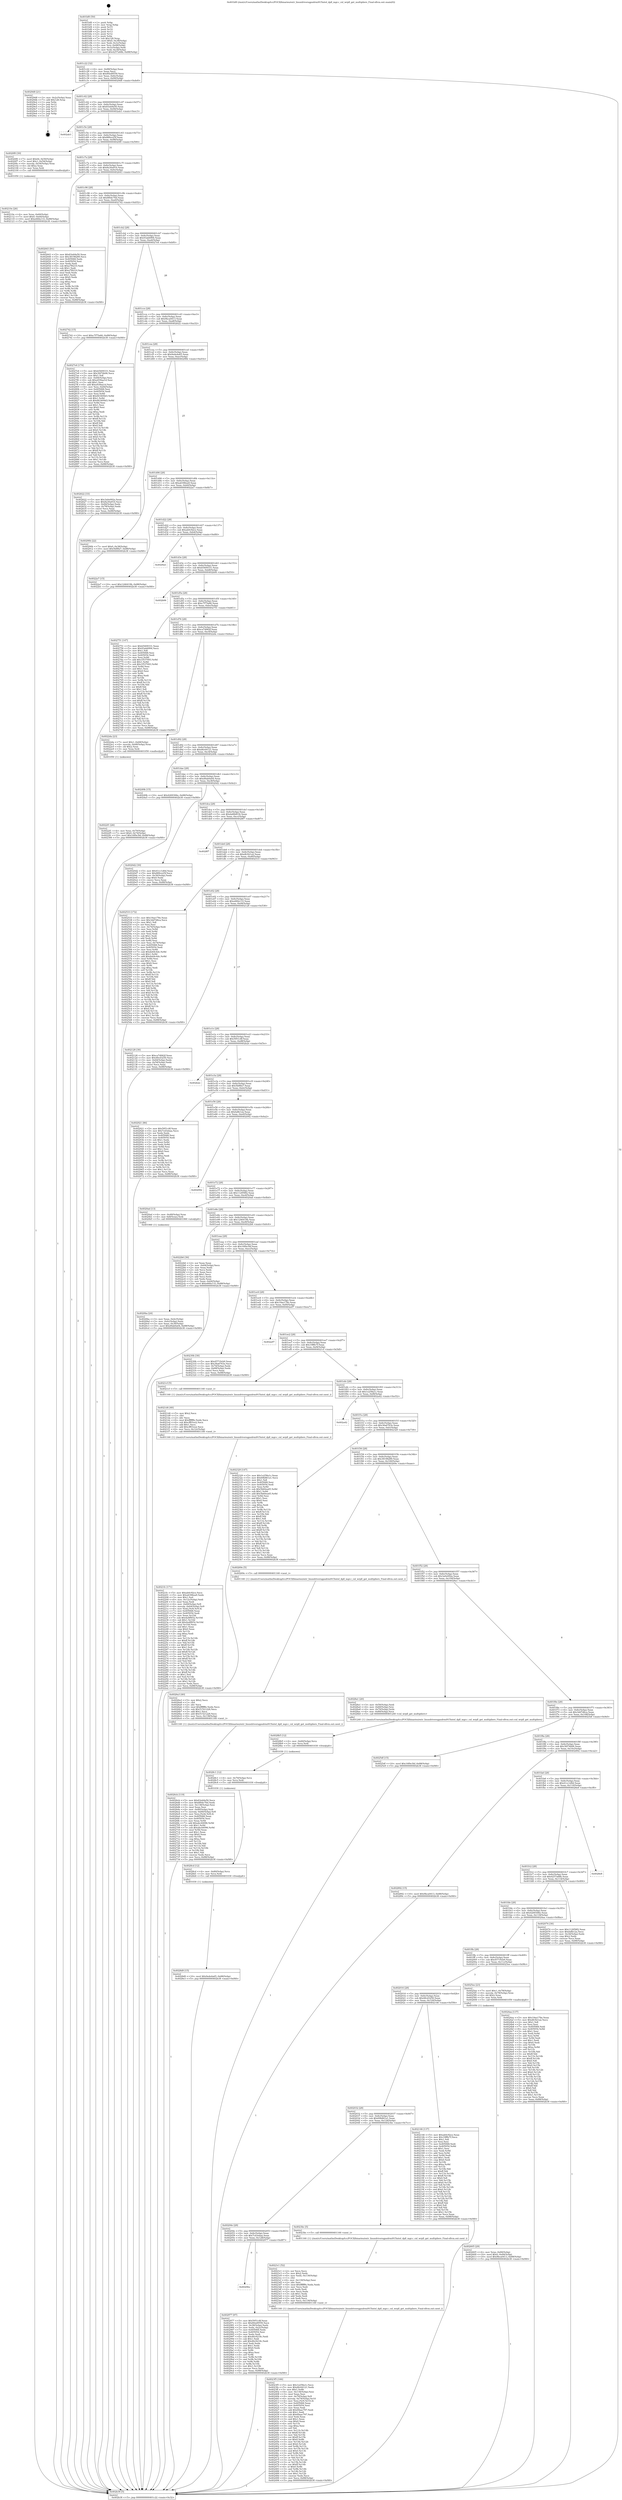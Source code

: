 digraph "0x401bf0" {
  label = "0x401bf0 (/mnt/c/Users/mathe/Desktop/tcc/POCII/binaries/extr_linuxdriversgpudrmi915intel_dpll_mgr.c_cnl_wrpll_get_multipliers_Final-ollvm.out::main(0))"
  labelloc = "t"
  node[shape=record]

  Entry [label="",width=0.3,height=0.3,shape=circle,fillcolor=black,style=filled]
  "0x401c22" [label="{
     0x401c22 [32]\l
     | [instrs]\l
     &nbsp;&nbsp;0x401c22 \<+6\>: mov -0x88(%rbp),%eax\l
     &nbsp;&nbsp;0x401c28 \<+2\>: mov %eax,%ecx\l
     &nbsp;&nbsp;0x401c2a \<+6\>: sub $0x80ed9559,%ecx\l
     &nbsp;&nbsp;0x401c30 \<+6\>: mov %eax,-0x8c(%rbp)\l
     &nbsp;&nbsp;0x401c36 \<+6\>: mov %ecx,-0x90(%rbp)\l
     &nbsp;&nbsp;0x401c3c \<+6\>: je 00000000004029d8 \<main+0xde8\>\l
  }"]
  "0x4029d8" [label="{
     0x4029d8 [21]\l
     | [instrs]\l
     &nbsp;&nbsp;0x4029d8 \<+3\>: mov -0x2c(%rbp),%eax\l
     &nbsp;&nbsp;0x4029db \<+7\>: add $0x128,%rsp\l
     &nbsp;&nbsp;0x4029e2 \<+1\>: pop %rbx\l
     &nbsp;&nbsp;0x4029e3 \<+2\>: pop %r12\l
     &nbsp;&nbsp;0x4029e5 \<+2\>: pop %r13\l
     &nbsp;&nbsp;0x4029e7 \<+2\>: pop %r14\l
     &nbsp;&nbsp;0x4029e9 \<+2\>: pop %r15\l
     &nbsp;&nbsp;0x4029eb \<+1\>: pop %rbp\l
     &nbsp;&nbsp;0x4029ec \<+1\>: ret\l
  }"]
  "0x401c42" [label="{
     0x401c42 [28]\l
     | [instrs]\l
     &nbsp;&nbsp;0x401c42 \<+5\>: jmp 0000000000401c47 \<main+0x57\>\l
     &nbsp;&nbsp;0x401c47 \<+6\>: mov -0x8c(%rbp),%eax\l
     &nbsp;&nbsp;0x401c4d \<+5\>: sub $0x83eb9a50,%eax\l
     &nbsp;&nbsp;0x401c52 \<+6\>: mov %eax,-0x94(%rbp)\l
     &nbsp;&nbsp;0x401c58 \<+6\>: je 0000000000402ab3 \<main+0xec3\>\l
  }"]
  Exit [label="",width=0.3,height=0.3,shape=circle,fillcolor=black,style=filled,peripheries=2]
  "0x402ab3" [label="{
     0x402ab3\l
  }", style=dashed]
  "0x401c5e" [label="{
     0x401c5e [28]\l
     | [instrs]\l
     &nbsp;&nbsp;0x401c5e \<+5\>: jmp 0000000000401c63 \<main+0x73\>\l
     &nbsp;&nbsp;0x401c63 \<+6\>: mov -0x8c(%rbp),%eax\l
     &nbsp;&nbsp;0x401c69 \<+5\>: sub $0x889ce25f,%eax\l
     &nbsp;&nbsp;0x401c6e \<+6\>: mov %eax,-0x98(%rbp)\l
     &nbsp;&nbsp;0x401c74 \<+6\>: je 00000000004020f0 \<main+0x500\>\l
  }"]
  "0x40206a" [label="{
     0x40206a\l
  }", style=dashed]
  "0x4020f0" [label="{
     0x4020f0 [30]\l
     | [instrs]\l
     &nbsp;&nbsp;0x4020f0 \<+7\>: movl $0x64,-0x50(%rbp)\l
     &nbsp;&nbsp;0x4020f7 \<+7\>: movl $0x1,-0x54(%rbp)\l
     &nbsp;&nbsp;0x4020fe \<+4\>: movslq -0x54(%rbp),%rax\l
     &nbsp;&nbsp;0x402102 \<+4\>: shl $0x2,%rax\l
     &nbsp;&nbsp;0x402106 \<+3\>: mov %rax,%rdi\l
     &nbsp;&nbsp;0x402109 \<+5\>: call 0000000000401050 \<malloc@plt\>\l
     | [calls]\l
     &nbsp;&nbsp;0x401050 \{1\} (unknown)\l
  }"]
  "0x401c7a" [label="{
     0x401c7a [28]\l
     | [instrs]\l
     &nbsp;&nbsp;0x401c7a \<+5\>: jmp 0000000000401c7f \<main+0x8f\>\l
     &nbsp;&nbsp;0x401c7f \<+6\>: mov -0x8c(%rbp),%eax\l
     &nbsp;&nbsp;0x401c85 \<+5\>: sub $0x8a30a916,%eax\l
     &nbsp;&nbsp;0x401c8a \<+6\>: mov %eax,-0x9c(%rbp)\l
     &nbsp;&nbsp;0x401c90 \<+6\>: je 0000000000402643 \<main+0xa53\>\l
  }"]
  "0x402977" [label="{
     0x402977 [97]\l
     | [instrs]\l
     &nbsp;&nbsp;0x402977 \<+5\>: mov $0x5951c8f,%eax\l
     &nbsp;&nbsp;0x40297c \<+5\>: mov $0x80ed9559,%ecx\l
     &nbsp;&nbsp;0x402981 \<+3\>: mov -0x38(%rbp),%edx\l
     &nbsp;&nbsp;0x402984 \<+3\>: mov %edx,-0x2c(%rbp)\l
     &nbsp;&nbsp;0x402987 \<+7\>: mov 0x405068,%edx\l
     &nbsp;&nbsp;0x40298e \<+7\>: mov 0x405054,%esi\l
     &nbsp;&nbsp;0x402995 \<+2\>: mov %edx,%edi\l
     &nbsp;&nbsp;0x402997 \<+6\>: sub $0x46c9218c,%edi\l
     &nbsp;&nbsp;0x40299d \<+3\>: sub $0x1,%edi\l
     &nbsp;&nbsp;0x4029a0 \<+6\>: add $0x46c9218c,%edi\l
     &nbsp;&nbsp;0x4029a6 \<+3\>: imul %edi,%edx\l
     &nbsp;&nbsp;0x4029a9 \<+3\>: and $0x1,%edx\l
     &nbsp;&nbsp;0x4029ac \<+3\>: cmp $0x0,%edx\l
     &nbsp;&nbsp;0x4029af \<+4\>: sete %r8b\l
     &nbsp;&nbsp;0x4029b3 \<+3\>: cmp $0xa,%esi\l
     &nbsp;&nbsp;0x4029b6 \<+4\>: setl %r9b\l
     &nbsp;&nbsp;0x4029ba \<+3\>: mov %r8b,%r10b\l
     &nbsp;&nbsp;0x4029bd \<+3\>: and %r9b,%r10b\l
     &nbsp;&nbsp;0x4029c0 \<+3\>: xor %r9b,%r8b\l
     &nbsp;&nbsp;0x4029c3 \<+3\>: or %r8b,%r10b\l
     &nbsp;&nbsp;0x4029c6 \<+4\>: test $0x1,%r10b\l
     &nbsp;&nbsp;0x4029ca \<+3\>: cmovne %ecx,%eax\l
     &nbsp;&nbsp;0x4029cd \<+6\>: mov %eax,-0x88(%rbp)\l
     &nbsp;&nbsp;0x4029d3 \<+5\>: jmp 0000000000402b38 \<main+0xf48\>\l
  }"]
  "0x402643" [label="{
     0x402643 [91]\l
     | [instrs]\l
     &nbsp;&nbsp;0x402643 \<+5\>: mov $0x83eb9a50,%eax\l
     &nbsp;&nbsp;0x402648 \<+5\>: mov $0x38198289,%ecx\l
     &nbsp;&nbsp;0x40264d \<+7\>: mov 0x405068,%edx\l
     &nbsp;&nbsp;0x402654 \<+7\>: mov 0x405054,%esi\l
     &nbsp;&nbsp;0x40265b \<+2\>: mov %edx,%edi\l
     &nbsp;&nbsp;0x40265d \<+6\>: sub $0xa7f6210,%edi\l
     &nbsp;&nbsp;0x402663 \<+3\>: sub $0x1,%edi\l
     &nbsp;&nbsp;0x402666 \<+6\>: add $0xa7f6210,%edi\l
     &nbsp;&nbsp;0x40266c \<+3\>: imul %edi,%edx\l
     &nbsp;&nbsp;0x40266f \<+3\>: and $0x1,%edx\l
     &nbsp;&nbsp;0x402672 \<+3\>: cmp $0x0,%edx\l
     &nbsp;&nbsp;0x402675 \<+4\>: sete %r8b\l
     &nbsp;&nbsp;0x402679 \<+3\>: cmp $0xa,%esi\l
     &nbsp;&nbsp;0x40267c \<+4\>: setl %r9b\l
     &nbsp;&nbsp;0x402680 \<+3\>: mov %r8b,%r10b\l
     &nbsp;&nbsp;0x402683 \<+3\>: and %r9b,%r10b\l
     &nbsp;&nbsp;0x402686 \<+3\>: xor %r9b,%r8b\l
     &nbsp;&nbsp;0x402689 \<+3\>: or %r8b,%r10b\l
     &nbsp;&nbsp;0x40268c \<+4\>: test $0x1,%r10b\l
     &nbsp;&nbsp;0x402690 \<+3\>: cmovne %ecx,%eax\l
     &nbsp;&nbsp;0x402693 \<+6\>: mov %eax,-0x88(%rbp)\l
     &nbsp;&nbsp;0x402699 \<+5\>: jmp 0000000000402b38 \<main+0xf48\>\l
  }"]
  "0x401c96" [label="{
     0x401c96 [28]\l
     | [instrs]\l
     &nbsp;&nbsp;0x401c96 \<+5\>: jmp 0000000000401c9b \<main+0xab\>\l
     &nbsp;&nbsp;0x401c9b \<+6\>: mov -0x8c(%rbp),%eax\l
     &nbsp;&nbsp;0x401ca1 \<+5\>: sub $0x8f0dc76d,%eax\l
     &nbsp;&nbsp;0x401ca6 \<+6\>: mov %eax,-0xa0(%rbp)\l
     &nbsp;&nbsp;0x401cac \<+6\>: je 0000000000402742 \<main+0xb52\>\l
  }"]
  "0x4028d9" [label="{
     0x4028d9 [15]\l
     | [instrs]\l
     &nbsp;&nbsp;0x4028d9 \<+10\>: movl $0x9ede4a65,-0x88(%rbp)\l
     &nbsp;&nbsp;0x4028e3 \<+5\>: jmp 0000000000402b38 \<main+0xf48\>\l
  }"]
  "0x402742" [label="{
     0x402742 [15]\l
     | [instrs]\l
     &nbsp;&nbsp;0x402742 \<+10\>: movl $0xc7f75a66,-0x88(%rbp)\l
     &nbsp;&nbsp;0x40274c \<+5\>: jmp 0000000000402b38 \<main+0xf48\>\l
  }"]
  "0x401cb2" [label="{
     0x401cb2 [28]\l
     | [instrs]\l
     &nbsp;&nbsp;0x401cb2 \<+5\>: jmp 0000000000401cb7 \<main+0xc7\>\l
     &nbsp;&nbsp;0x401cb7 \<+6\>: mov -0x8c(%rbp),%eax\l
     &nbsp;&nbsp;0x401cbd \<+5\>: sub $0x93ab6994,%eax\l
     &nbsp;&nbsp;0x401cc2 \<+6\>: mov %eax,-0xa4(%rbp)\l
     &nbsp;&nbsp;0x401cc8 \<+6\>: je 00000000004027e4 \<main+0xbf4\>\l
  }"]
  "0x4028cd" [label="{
     0x4028cd [12]\l
     | [instrs]\l
     &nbsp;&nbsp;0x4028cd \<+4\>: mov -0x80(%rbp),%rcx\l
     &nbsp;&nbsp;0x4028d1 \<+3\>: mov %rcx,%rdi\l
     &nbsp;&nbsp;0x4028d4 \<+5\>: call 0000000000401030 \<free@plt\>\l
     | [calls]\l
     &nbsp;&nbsp;0x401030 \{1\} (unknown)\l
  }"]
  "0x4027e4" [label="{
     0x4027e4 [174]\l
     | [instrs]\l
     &nbsp;&nbsp;0x4027e4 \<+5\>: mov $0xb5409331,%eax\l
     &nbsp;&nbsp;0x4027e9 \<+5\>: mov $0x3fd74b06,%ecx\l
     &nbsp;&nbsp;0x4027ee \<+2\>: mov $0x1,%dl\l
     &nbsp;&nbsp;0x4027f0 \<+6\>: mov -0x84(%rbp),%esi\l
     &nbsp;&nbsp;0x4027f6 \<+6\>: sub $0xa939aa1d,%esi\l
     &nbsp;&nbsp;0x4027fc \<+3\>: add $0x1,%esi\l
     &nbsp;&nbsp;0x4027ff \<+6\>: add $0xa939aa1d,%esi\l
     &nbsp;&nbsp;0x402805 \<+6\>: mov %esi,-0x84(%rbp)\l
     &nbsp;&nbsp;0x40280b \<+7\>: mov 0x405068,%esi\l
     &nbsp;&nbsp;0x402812 \<+7\>: mov 0x405054,%edi\l
     &nbsp;&nbsp;0x402819 \<+3\>: mov %esi,%r8d\l
     &nbsp;&nbsp;0x40281c \<+7\>: add $0x843409d3,%r8d\l
     &nbsp;&nbsp;0x402823 \<+4\>: sub $0x1,%r8d\l
     &nbsp;&nbsp;0x402827 \<+7\>: sub $0x843409d3,%r8d\l
     &nbsp;&nbsp;0x40282e \<+4\>: imul %r8d,%esi\l
     &nbsp;&nbsp;0x402832 \<+3\>: and $0x1,%esi\l
     &nbsp;&nbsp;0x402835 \<+3\>: cmp $0x0,%esi\l
     &nbsp;&nbsp;0x402838 \<+4\>: sete %r9b\l
     &nbsp;&nbsp;0x40283c \<+3\>: cmp $0xa,%edi\l
     &nbsp;&nbsp;0x40283f \<+4\>: setl %r10b\l
     &nbsp;&nbsp;0x402843 \<+3\>: mov %r9b,%r11b\l
     &nbsp;&nbsp;0x402846 \<+4\>: xor $0xff,%r11b\l
     &nbsp;&nbsp;0x40284a \<+3\>: mov %r10b,%bl\l
     &nbsp;&nbsp;0x40284d \<+3\>: xor $0xff,%bl\l
     &nbsp;&nbsp;0x402850 \<+3\>: xor $0x0,%dl\l
     &nbsp;&nbsp;0x402853 \<+3\>: mov %r11b,%r14b\l
     &nbsp;&nbsp;0x402856 \<+4\>: and $0x0,%r14b\l
     &nbsp;&nbsp;0x40285a \<+3\>: and %dl,%r9b\l
     &nbsp;&nbsp;0x40285d \<+3\>: mov %bl,%r15b\l
     &nbsp;&nbsp;0x402860 \<+4\>: and $0x0,%r15b\l
     &nbsp;&nbsp;0x402864 \<+3\>: and %dl,%r10b\l
     &nbsp;&nbsp;0x402867 \<+3\>: or %r9b,%r14b\l
     &nbsp;&nbsp;0x40286a \<+3\>: or %r10b,%r15b\l
     &nbsp;&nbsp;0x40286d \<+3\>: xor %r15b,%r14b\l
     &nbsp;&nbsp;0x402870 \<+3\>: or %bl,%r11b\l
     &nbsp;&nbsp;0x402873 \<+4\>: xor $0xff,%r11b\l
     &nbsp;&nbsp;0x402877 \<+3\>: or $0x0,%dl\l
     &nbsp;&nbsp;0x40287a \<+3\>: and %dl,%r11b\l
     &nbsp;&nbsp;0x40287d \<+3\>: or %r11b,%r14b\l
     &nbsp;&nbsp;0x402880 \<+4\>: test $0x1,%r14b\l
     &nbsp;&nbsp;0x402884 \<+3\>: cmovne %ecx,%eax\l
     &nbsp;&nbsp;0x402887 \<+6\>: mov %eax,-0x88(%rbp)\l
     &nbsp;&nbsp;0x40288d \<+5\>: jmp 0000000000402b38 \<main+0xf48\>\l
  }"]
  "0x401cce" [label="{
     0x401cce [28]\l
     | [instrs]\l
     &nbsp;&nbsp;0x401cce \<+5\>: jmp 0000000000401cd3 \<main+0xe3\>\l
     &nbsp;&nbsp;0x401cd3 \<+6\>: mov -0x8c(%rbp),%eax\l
     &nbsp;&nbsp;0x401cd9 \<+5\>: sub $0x9bca0413,%eax\l
     &nbsp;&nbsp;0x401cde \<+6\>: mov %eax,-0xa8(%rbp)\l
     &nbsp;&nbsp;0x401ce4 \<+6\>: je 0000000000402622 \<main+0xa32\>\l
  }"]
  "0x4028c1" [label="{
     0x4028c1 [12]\l
     | [instrs]\l
     &nbsp;&nbsp;0x4028c1 \<+4\>: mov -0x70(%rbp),%rcx\l
     &nbsp;&nbsp;0x4028c5 \<+3\>: mov %rcx,%rdi\l
     &nbsp;&nbsp;0x4028c8 \<+5\>: call 0000000000401030 \<free@plt\>\l
     | [calls]\l
     &nbsp;&nbsp;0x401030 \{1\} (unknown)\l
  }"]
  "0x402622" [label="{
     0x402622 [33]\l
     | [instrs]\l
     &nbsp;&nbsp;0x402622 \<+5\>: mov $0x3a0e092a,%eax\l
     &nbsp;&nbsp;0x402627 \<+5\>: mov $0x8a30a916,%ecx\l
     &nbsp;&nbsp;0x40262c \<+6\>: mov -0x84(%rbp),%edx\l
     &nbsp;&nbsp;0x402632 \<+3\>: cmp -0x78(%rbp),%edx\l
     &nbsp;&nbsp;0x402635 \<+3\>: cmovl %ecx,%eax\l
     &nbsp;&nbsp;0x402638 \<+6\>: mov %eax,-0x88(%rbp)\l
     &nbsp;&nbsp;0x40263e \<+5\>: jmp 0000000000402b38 \<main+0xf48\>\l
  }"]
  "0x401cea" [label="{
     0x401cea [28]\l
     | [instrs]\l
     &nbsp;&nbsp;0x401cea \<+5\>: jmp 0000000000401cef \<main+0xff\>\l
     &nbsp;&nbsp;0x401cef \<+6\>: mov -0x8c(%rbp),%eax\l
     &nbsp;&nbsp;0x401cf5 \<+5\>: sub $0x9ede4a65,%eax\l
     &nbsp;&nbsp;0x401cfa \<+6\>: mov %eax,-0xac(%rbp)\l
     &nbsp;&nbsp;0x401d00 \<+6\>: je 000000000040290b \<main+0xd1b\>\l
  }"]
  "0x4028b5" [label="{
     0x4028b5 [12]\l
     | [instrs]\l
     &nbsp;&nbsp;0x4028b5 \<+4\>: mov -0x60(%rbp),%rcx\l
     &nbsp;&nbsp;0x4028b9 \<+3\>: mov %rcx,%rdi\l
     &nbsp;&nbsp;0x4028bc \<+5\>: call 0000000000401030 \<free@plt\>\l
     | [calls]\l
     &nbsp;&nbsp;0x401030 \{1\} (unknown)\l
  }"]
  "0x40290b" [label="{
     0x40290b [22]\l
     | [instrs]\l
     &nbsp;&nbsp;0x40290b \<+7\>: movl $0x0,-0x38(%rbp)\l
     &nbsp;&nbsp;0x402912 \<+10\>: movl $0x5bf8fa7,-0x88(%rbp)\l
     &nbsp;&nbsp;0x40291c \<+5\>: jmp 0000000000402b38 \<main+0xf48\>\l
  }"]
  "0x401d06" [label="{
     0x401d06 [28]\l
     | [instrs]\l
     &nbsp;&nbsp;0x401d06 \<+5\>: jmp 0000000000401d0b \<main+0x11b\>\l
     &nbsp;&nbsp;0x401d0b \<+6\>: mov -0x8c(%rbp),%eax\l
     &nbsp;&nbsp;0x401d11 \<+5\>: sub $0xa6396ea9,%eax\l
     &nbsp;&nbsp;0x401d16 \<+6\>: mov %eax,-0xb0(%rbp)\l
     &nbsp;&nbsp;0x401d1c \<+6\>: je 00000000004022a7 \<main+0x6b7\>\l
  }"]
  "0x4026cb" [label="{
     0x4026cb [119]\l
     | [instrs]\l
     &nbsp;&nbsp;0x4026cb \<+5\>: mov $0x83eb9a50,%ecx\l
     &nbsp;&nbsp;0x4026d0 \<+5\>: mov $0x8f0dc76d,%edx\l
     &nbsp;&nbsp;0x4026d5 \<+6\>: mov -0x138(%rbp),%esi\l
     &nbsp;&nbsp;0x4026db \<+3\>: imul %eax,%esi\l
     &nbsp;&nbsp;0x4026de \<+4\>: mov -0x80(%rbp),%rdi\l
     &nbsp;&nbsp;0x4026e2 \<+7\>: movslq -0x84(%rbp),%r8\l
     &nbsp;&nbsp;0x4026e9 \<+4\>: mov %esi,(%rdi,%r8,4)\l
     &nbsp;&nbsp;0x4026ed \<+7\>: mov 0x405068,%eax\l
     &nbsp;&nbsp;0x4026f4 \<+7\>: mov 0x405054,%esi\l
     &nbsp;&nbsp;0x4026fb \<+3\>: mov %eax,%r9d\l
     &nbsp;&nbsp;0x4026fe \<+7\>: add $0xabc44096,%r9d\l
     &nbsp;&nbsp;0x402705 \<+4\>: sub $0x1,%r9d\l
     &nbsp;&nbsp;0x402709 \<+7\>: sub $0xabc44096,%r9d\l
     &nbsp;&nbsp;0x402710 \<+4\>: imul %r9d,%eax\l
     &nbsp;&nbsp;0x402714 \<+3\>: and $0x1,%eax\l
     &nbsp;&nbsp;0x402717 \<+3\>: cmp $0x0,%eax\l
     &nbsp;&nbsp;0x40271a \<+4\>: sete %r10b\l
     &nbsp;&nbsp;0x40271e \<+3\>: cmp $0xa,%esi\l
     &nbsp;&nbsp;0x402721 \<+4\>: setl %r11b\l
     &nbsp;&nbsp;0x402725 \<+3\>: mov %r10b,%bl\l
     &nbsp;&nbsp;0x402728 \<+3\>: and %r11b,%bl\l
     &nbsp;&nbsp;0x40272b \<+3\>: xor %r11b,%r10b\l
     &nbsp;&nbsp;0x40272e \<+3\>: or %r10b,%bl\l
     &nbsp;&nbsp;0x402731 \<+3\>: test $0x1,%bl\l
     &nbsp;&nbsp;0x402734 \<+3\>: cmovne %edx,%ecx\l
     &nbsp;&nbsp;0x402737 \<+6\>: mov %ecx,-0x88(%rbp)\l
     &nbsp;&nbsp;0x40273d \<+5\>: jmp 0000000000402b38 \<main+0xf48\>\l
  }"]
  "0x4022a7" [label="{
     0x4022a7 [15]\l
     | [instrs]\l
     &nbsp;&nbsp;0x4022a7 \<+10\>: movl $0x1246419b,-0x88(%rbp)\l
     &nbsp;&nbsp;0x4022b1 \<+5\>: jmp 0000000000402b38 \<main+0xf48\>\l
  }"]
  "0x401d22" [label="{
     0x401d22 [28]\l
     | [instrs]\l
     &nbsp;&nbsp;0x401d22 \<+5\>: jmp 0000000000401d27 \<main+0x137\>\l
     &nbsp;&nbsp;0x401d27 \<+6\>: mov -0x8c(%rbp),%eax\l
     &nbsp;&nbsp;0x401d2d \<+5\>: sub $0xab0c92ce,%eax\l
     &nbsp;&nbsp;0x401d32 \<+6\>: mov %eax,-0xb4(%rbp)\l
     &nbsp;&nbsp;0x401d38 \<+6\>: je 00000000004029ed \<main+0xdfd\>\l
  }"]
  "0x4026a3" [label="{
     0x4026a3 [40]\l
     | [instrs]\l
     &nbsp;&nbsp;0x4026a3 \<+5\>: mov $0x2,%ecx\l
     &nbsp;&nbsp;0x4026a8 \<+1\>: cltd\l
     &nbsp;&nbsp;0x4026a9 \<+2\>: idiv %ecx\l
     &nbsp;&nbsp;0x4026ab \<+6\>: imul $0xfffffffe,%edx,%ecx\l
     &nbsp;&nbsp;0x4026b1 \<+6\>: sub $0x51521228,%ecx\l
     &nbsp;&nbsp;0x4026b7 \<+3\>: add $0x1,%ecx\l
     &nbsp;&nbsp;0x4026ba \<+6\>: add $0x51521228,%ecx\l
     &nbsp;&nbsp;0x4026c0 \<+6\>: mov %ecx,-0x138(%rbp)\l
     &nbsp;&nbsp;0x4026c6 \<+5\>: call 0000000000401160 \<next_i\>\l
     | [calls]\l
     &nbsp;&nbsp;0x401160 \{1\} (/mnt/c/Users/mathe/Desktop/tcc/POCII/binaries/extr_linuxdriversgpudrmi915intel_dpll_mgr.c_cnl_wrpll_get_multipliers_Final-ollvm.out::next_i)\l
  }"]
  "0x4029ed" [label="{
     0x4029ed\l
  }", style=dashed]
  "0x401d3e" [label="{
     0x401d3e [28]\l
     | [instrs]\l
     &nbsp;&nbsp;0x401d3e \<+5\>: jmp 0000000000401d43 \<main+0x153\>\l
     &nbsp;&nbsp;0x401d43 \<+6\>: mov -0x8c(%rbp),%eax\l
     &nbsp;&nbsp;0x401d49 \<+5\>: sub $0xb5409331,%eax\l
     &nbsp;&nbsp;0x401d4e \<+6\>: mov %eax,-0xb8(%rbp)\l
     &nbsp;&nbsp;0x401d54 \<+6\>: je 0000000000402b06 \<main+0xf16\>\l
  }"]
  "0x402605" [label="{
     0x402605 [29]\l
     | [instrs]\l
     &nbsp;&nbsp;0x402605 \<+4\>: mov %rax,-0x80(%rbp)\l
     &nbsp;&nbsp;0x402609 \<+10\>: movl $0x0,-0x84(%rbp)\l
     &nbsp;&nbsp;0x402613 \<+10\>: movl $0x9bca0413,-0x88(%rbp)\l
     &nbsp;&nbsp;0x40261d \<+5\>: jmp 0000000000402b38 \<main+0xf48\>\l
  }"]
  "0x402b06" [label="{
     0x402b06\l
  }", style=dashed]
  "0x401d5a" [label="{
     0x401d5a [28]\l
     | [instrs]\l
     &nbsp;&nbsp;0x401d5a \<+5\>: jmp 0000000000401d5f \<main+0x16f\>\l
     &nbsp;&nbsp;0x401d5f \<+6\>: mov -0x8c(%rbp),%eax\l
     &nbsp;&nbsp;0x401d65 \<+5\>: sub $0xc7f75a66,%eax\l
     &nbsp;&nbsp;0x401d6a \<+6\>: mov %eax,-0xbc(%rbp)\l
     &nbsp;&nbsp;0x401d70 \<+6\>: je 0000000000402751 \<main+0xb61\>\l
  }"]
  "0x4023f5" [label="{
     0x4023f5 [166]\l
     | [instrs]\l
     &nbsp;&nbsp;0x4023f5 \<+5\>: mov $0x1e258a1c,%ecx\l
     &nbsp;&nbsp;0x4023fa \<+5\>: mov $0xd6c64121,%edx\l
     &nbsp;&nbsp;0x4023ff \<+3\>: mov $0x1,%r8b\l
     &nbsp;&nbsp;0x402402 \<+6\>: mov -0x134(%rbp),%esi\l
     &nbsp;&nbsp;0x402408 \<+3\>: imul %eax,%esi\l
     &nbsp;&nbsp;0x40240b \<+4\>: mov -0x70(%rbp),%r9\l
     &nbsp;&nbsp;0x40240f \<+4\>: movslq -0x74(%rbp),%r10\l
     &nbsp;&nbsp;0x402413 \<+4\>: mov %esi,(%r9,%r10,4)\l
     &nbsp;&nbsp;0x402417 \<+7\>: mov 0x405068,%eax\l
     &nbsp;&nbsp;0x40241e \<+7\>: mov 0x405054,%esi\l
     &nbsp;&nbsp;0x402425 \<+2\>: mov %eax,%edi\l
     &nbsp;&nbsp;0x402427 \<+6\>: add $0x69aac797,%edi\l
     &nbsp;&nbsp;0x40242d \<+3\>: sub $0x1,%edi\l
     &nbsp;&nbsp;0x402430 \<+6\>: sub $0x69aac797,%edi\l
     &nbsp;&nbsp;0x402436 \<+3\>: imul %edi,%eax\l
     &nbsp;&nbsp;0x402439 \<+3\>: and $0x1,%eax\l
     &nbsp;&nbsp;0x40243c \<+3\>: cmp $0x0,%eax\l
     &nbsp;&nbsp;0x40243f \<+4\>: sete %r11b\l
     &nbsp;&nbsp;0x402443 \<+3\>: cmp $0xa,%esi\l
     &nbsp;&nbsp;0x402446 \<+3\>: setl %bl\l
     &nbsp;&nbsp;0x402449 \<+3\>: mov %r11b,%r14b\l
     &nbsp;&nbsp;0x40244c \<+4\>: xor $0xff,%r14b\l
     &nbsp;&nbsp;0x402450 \<+3\>: mov %bl,%r15b\l
     &nbsp;&nbsp;0x402453 \<+4\>: xor $0xff,%r15b\l
     &nbsp;&nbsp;0x402457 \<+4\>: xor $0x0,%r8b\l
     &nbsp;&nbsp;0x40245b \<+3\>: mov %r14b,%r12b\l
     &nbsp;&nbsp;0x40245e \<+4\>: and $0x0,%r12b\l
     &nbsp;&nbsp;0x402462 \<+3\>: and %r8b,%r11b\l
     &nbsp;&nbsp;0x402465 \<+3\>: mov %r15b,%r13b\l
     &nbsp;&nbsp;0x402468 \<+4\>: and $0x0,%r13b\l
     &nbsp;&nbsp;0x40246c \<+3\>: and %r8b,%bl\l
     &nbsp;&nbsp;0x40246f \<+3\>: or %r11b,%r12b\l
     &nbsp;&nbsp;0x402472 \<+3\>: or %bl,%r13b\l
     &nbsp;&nbsp;0x402475 \<+3\>: xor %r13b,%r12b\l
     &nbsp;&nbsp;0x402478 \<+3\>: or %r15b,%r14b\l
     &nbsp;&nbsp;0x40247b \<+4\>: xor $0xff,%r14b\l
     &nbsp;&nbsp;0x40247f \<+4\>: or $0x0,%r8b\l
     &nbsp;&nbsp;0x402483 \<+3\>: and %r8b,%r14b\l
     &nbsp;&nbsp;0x402486 \<+3\>: or %r14b,%r12b\l
     &nbsp;&nbsp;0x402489 \<+4\>: test $0x1,%r12b\l
     &nbsp;&nbsp;0x40248d \<+3\>: cmovne %edx,%ecx\l
     &nbsp;&nbsp;0x402490 \<+6\>: mov %ecx,-0x88(%rbp)\l
     &nbsp;&nbsp;0x402496 \<+5\>: jmp 0000000000402b38 \<main+0xf48\>\l
  }"]
  "0x402751" [label="{
     0x402751 [147]\l
     | [instrs]\l
     &nbsp;&nbsp;0x402751 \<+5\>: mov $0xb5409331,%eax\l
     &nbsp;&nbsp;0x402756 \<+5\>: mov $0x93ab6994,%ecx\l
     &nbsp;&nbsp;0x40275b \<+2\>: mov $0x1,%dl\l
     &nbsp;&nbsp;0x40275d \<+7\>: mov 0x405068,%esi\l
     &nbsp;&nbsp;0x402764 \<+7\>: mov 0x405054,%edi\l
     &nbsp;&nbsp;0x40276b \<+3\>: mov %esi,%r8d\l
     &nbsp;&nbsp;0x40276e \<+7\>: add $0x1f537093,%r8d\l
     &nbsp;&nbsp;0x402775 \<+4\>: sub $0x1,%r8d\l
     &nbsp;&nbsp;0x402779 \<+7\>: sub $0x1f537093,%r8d\l
     &nbsp;&nbsp;0x402780 \<+4\>: imul %r8d,%esi\l
     &nbsp;&nbsp;0x402784 \<+3\>: and $0x1,%esi\l
     &nbsp;&nbsp;0x402787 \<+3\>: cmp $0x0,%esi\l
     &nbsp;&nbsp;0x40278a \<+4\>: sete %r9b\l
     &nbsp;&nbsp;0x40278e \<+3\>: cmp $0xa,%edi\l
     &nbsp;&nbsp;0x402791 \<+4\>: setl %r10b\l
     &nbsp;&nbsp;0x402795 \<+3\>: mov %r9b,%r11b\l
     &nbsp;&nbsp;0x402798 \<+4\>: xor $0xff,%r11b\l
     &nbsp;&nbsp;0x40279c \<+3\>: mov %r10b,%bl\l
     &nbsp;&nbsp;0x40279f \<+3\>: xor $0xff,%bl\l
     &nbsp;&nbsp;0x4027a2 \<+3\>: xor $0x1,%dl\l
     &nbsp;&nbsp;0x4027a5 \<+3\>: mov %r11b,%r14b\l
     &nbsp;&nbsp;0x4027a8 \<+4\>: and $0xff,%r14b\l
     &nbsp;&nbsp;0x4027ac \<+3\>: and %dl,%r9b\l
     &nbsp;&nbsp;0x4027af \<+3\>: mov %bl,%r15b\l
     &nbsp;&nbsp;0x4027b2 \<+4\>: and $0xff,%r15b\l
     &nbsp;&nbsp;0x4027b6 \<+3\>: and %dl,%r10b\l
     &nbsp;&nbsp;0x4027b9 \<+3\>: or %r9b,%r14b\l
     &nbsp;&nbsp;0x4027bc \<+3\>: or %r10b,%r15b\l
     &nbsp;&nbsp;0x4027bf \<+3\>: xor %r15b,%r14b\l
     &nbsp;&nbsp;0x4027c2 \<+3\>: or %bl,%r11b\l
     &nbsp;&nbsp;0x4027c5 \<+4\>: xor $0xff,%r11b\l
     &nbsp;&nbsp;0x4027c9 \<+3\>: or $0x1,%dl\l
     &nbsp;&nbsp;0x4027cc \<+3\>: and %dl,%r11b\l
     &nbsp;&nbsp;0x4027cf \<+3\>: or %r11b,%r14b\l
     &nbsp;&nbsp;0x4027d2 \<+4\>: test $0x1,%r14b\l
     &nbsp;&nbsp;0x4027d6 \<+3\>: cmovne %ecx,%eax\l
     &nbsp;&nbsp;0x4027d9 \<+6\>: mov %eax,-0x88(%rbp)\l
     &nbsp;&nbsp;0x4027df \<+5\>: jmp 0000000000402b38 \<main+0xf48\>\l
  }"]
  "0x401d76" [label="{
     0x401d76 [28]\l
     | [instrs]\l
     &nbsp;&nbsp;0x401d76 \<+5\>: jmp 0000000000401d7b \<main+0x18b\>\l
     &nbsp;&nbsp;0x401d7b \<+6\>: mov -0x8c(%rbp),%eax\l
     &nbsp;&nbsp;0x401d81 \<+5\>: sub $0xca7d062f,%eax\l
     &nbsp;&nbsp;0x401d86 \<+6\>: mov %eax,-0xc0(%rbp)\l
     &nbsp;&nbsp;0x401d8c \<+6\>: je 00000000004022da \<main+0x6ea\>\l
  }"]
  "0x4023c1" [label="{
     0x4023c1 [52]\l
     | [instrs]\l
     &nbsp;&nbsp;0x4023c1 \<+2\>: xor %ecx,%ecx\l
     &nbsp;&nbsp;0x4023c3 \<+5\>: mov $0x2,%edx\l
     &nbsp;&nbsp;0x4023c8 \<+6\>: mov %edx,-0x130(%rbp)\l
     &nbsp;&nbsp;0x4023ce \<+1\>: cltd\l
     &nbsp;&nbsp;0x4023cf \<+6\>: mov -0x130(%rbp),%esi\l
     &nbsp;&nbsp;0x4023d5 \<+2\>: idiv %esi\l
     &nbsp;&nbsp;0x4023d7 \<+6\>: imul $0xfffffffe,%edx,%edx\l
     &nbsp;&nbsp;0x4023dd \<+2\>: mov %ecx,%edi\l
     &nbsp;&nbsp;0x4023df \<+2\>: sub %edx,%edi\l
     &nbsp;&nbsp;0x4023e1 \<+2\>: mov %ecx,%edx\l
     &nbsp;&nbsp;0x4023e3 \<+3\>: sub $0x1,%edx\l
     &nbsp;&nbsp;0x4023e6 \<+2\>: add %edx,%edi\l
     &nbsp;&nbsp;0x4023e8 \<+2\>: sub %edi,%ecx\l
     &nbsp;&nbsp;0x4023ea \<+6\>: mov %ecx,-0x134(%rbp)\l
     &nbsp;&nbsp;0x4023f0 \<+5\>: call 0000000000401160 \<next_i\>\l
     | [calls]\l
     &nbsp;&nbsp;0x401160 \{1\} (/mnt/c/Users/mathe/Desktop/tcc/POCII/binaries/extr_linuxdriversgpudrmi915intel_dpll_mgr.c_cnl_wrpll_get_multipliers_Final-ollvm.out::next_i)\l
  }"]
  "0x4022da" [label="{
     0x4022da [23]\l
     | [instrs]\l
     &nbsp;&nbsp;0x4022da \<+7\>: movl $0x1,-0x68(%rbp)\l
     &nbsp;&nbsp;0x4022e1 \<+4\>: movslq -0x68(%rbp),%rax\l
     &nbsp;&nbsp;0x4022e5 \<+4\>: shl $0x2,%rax\l
     &nbsp;&nbsp;0x4022e9 \<+3\>: mov %rax,%rdi\l
     &nbsp;&nbsp;0x4022ec \<+5\>: call 0000000000401050 \<malloc@plt\>\l
     | [calls]\l
     &nbsp;&nbsp;0x401050 \{1\} (unknown)\l
  }"]
  "0x401d92" [label="{
     0x401d92 [28]\l
     | [instrs]\l
     &nbsp;&nbsp;0x401d92 \<+5\>: jmp 0000000000401d97 \<main+0x1a7\>\l
     &nbsp;&nbsp;0x401d97 \<+6\>: mov -0x8c(%rbp),%eax\l
     &nbsp;&nbsp;0x401d9d \<+5\>: sub $0xd6c64121,%eax\l
     &nbsp;&nbsp;0x401da2 \<+6\>: mov %eax,-0xc4(%rbp)\l
     &nbsp;&nbsp;0x401da8 \<+6\>: je 000000000040249b \<main+0x8ab\>\l
  }"]
  "0x40204e" [label="{
     0x40204e [28]\l
     | [instrs]\l
     &nbsp;&nbsp;0x40204e \<+5\>: jmp 0000000000402053 \<main+0x463\>\l
     &nbsp;&nbsp;0x402053 \<+6\>: mov -0x8c(%rbp),%eax\l
     &nbsp;&nbsp;0x402059 \<+5\>: sub $0x7cd3ebaa,%eax\l
     &nbsp;&nbsp;0x40205e \<+6\>: mov %eax,-0x128(%rbp)\l
     &nbsp;&nbsp;0x402064 \<+6\>: je 0000000000402977 \<main+0xd87\>\l
  }"]
  "0x40249b" [label="{
     0x40249b [15]\l
     | [instrs]\l
     &nbsp;&nbsp;0x40249b \<+10\>: movl $0x4269306e,-0x88(%rbp)\l
     &nbsp;&nbsp;0x4024a5 \<+5\>: jmp 0000000000402b38 \<main+0xf48\>\l
  }"]
  "0x401dae" [label="{
     0x401dae [28]\l
     | [instrs]\l
     &nbsp;&nbsp;0x401dae \<+5\>: jmp 0000000000401db3 \<main+0x1c3\>\l
     &nbsp;&nbsp;0x401db3 \<+6\>: mov -0x8c(%rbp),%eax\l
     &nbsp;&nbsp;0x401db9 \<+5\>: sub $0xd9ab0a04,%eax\l
     &nbsp;&nbsp;0x401dbe \<+6\>: mov %eax,-0xc8(%rbp)\l
     &nbsp;&nbsp;0x401dc4 \<+6\>: je 00000000004020d2 \<main+0x4e2\>\l
  }"]
  "0x4023bc" [label="{
     0x4023bc [5]\l
     | [instrs]\l
     &nbsp;&nbsp;0x4023bc \<+5\>: call 0000000000401160 \<next_i\>\l
     | [calls]\l
     &nbsp;&nbsp;0x401160 \{1\} (/mnt/c/Users/mathe/Desktop/tcc/POCII/binaries/extr_linuxdriversgpudrmi915intel_dpll_mgr.c_cnl_wrpll_get_multipliers_Final-ollvm.out::next_i)\l
  }"]
  "0x4020d2" [label="{
     0x4020d2 [30]\l
     | [instrs]\l
     &nbsp;&nbsp;0x4020d2 \<+5\>: mov $0x41cc1d0d,%eax\l
     &nbsp;&nbsp;0x4020d7 \<+5\>: mov $0x889ce25f,%ecx\l
     &nbsp;&nbsp;0x4020dc \<+3\>: mov -0x30(%rbp),%edx\l
     &nbsp;&nbsp;0x4020df \<+3\>: cmp $0x0,%edx\l
     &nbsp;&nbsp;0x4020e2 \<+3\>: cmove %ecx,%eax\l
     &nbsp;&nbsp;0x4020e5 \<+6\>: mov %eax,-0x88(%rbp)\l
     &nbsp;&nbsp;0x4020eb \<+5\>: jmp 0000000000402b38 \<main+0xf48\>\l
  }"]
  "0x401dca" [label="{
     0x401dca [28]\l
     | [instrs]\l
     &nbsp;&nbsp;0x401dca \<+5\>: jmp 0000000000401dcf \<main+0x1df\>\l
     &nbsp;&nbsp;0x401dcf \<+6\>: mov -0x8c(%rbp),%eax\l
     &nbsp;&nbsp;0x401dd5 \<+5\>: sub $0xda88d034,%eax\l
     &nbsp;&nbsp;0x401dda \<+6\>: mov %eax,-0xcc(%rbp)\l
     &nbsp;&nbsp;0x401de0 \<+6\>: je 00000000004028f7 \<main+0xd07\>\l
  }"]
  "0x4022f1" [label="{
     0x4022f1 [26]\l
     | [instrs]\l
     &nbsp;&nbsp;0x4022f1 \<+4\>: mov %rax,-0x70(%rbp)\l
     &nbsp;&nbsp;0x4022f5 \<+7\>: movl $0x0,-0x74(%rbp)\l
     &nbsp;&nbsp;0x4022fc \<+10\>: movl $0x16f0e3bf,-0x88(%rbp)\l
     &nbsp;&nbsp;0x402306 \<+5\>: jmp 0000000000402b38 \<main+0xf48\>\l
  }"]
  "0x4028f7" [label="{
     0x4028f7\l
  }", style=dashed]
  "0x401de6" [label="{
     0x401de6 [28]\l
     | [instrs]\l
     &nbsp;&nbsp;0x401de6 \<+5\>: jmp 0000000000401deb \<main+0x1fb\>\l
     &nbsp;&nbsp;0x401deb \<+6\>: mov -0x8c(%rbp),%eax\l
     &nbsp;&nbsp;0x401df1 \<+5\>: sub $0xdfc921a2,%eax\l
     &nbsp;&nbsp;0x401df6 \<+6\>: mov %eax,-0xd0(%rbp)\l
     &nbsp;&nbsp;0x401dfc \<+6\>: je 0000000000402533 \<main+0x943\>\l
  }"]
  "0x4021fc" [label="{
     0x4021fc [171]\l
     | [instrs]\l
     &nbsp;&nbsp;0x4021fc \<+5\>: mov $0xab0c92ce,%ecx\l
     &nbsp;&nbsp;0x402201 \<+5\>: mov $0xa6396ea9,%edx\l
     &nbsp;&nbsp;0x402206 \<+3\>: mov $0x1,%sil\l
     &nbsp;&nbsp;0x402209 \<+6\>: mov -0x12c(%rbp),%edi\l
     &nbsp;&nbsp;0x40220f \<+3\>: imul %eax,%edi\l
     &nbsp;&nbsp;0x402212 \<+4\>: mov -0x60(%rbp),%r8\l
     &nbsp;&nbsp;0x402216 \<+4\>: movslq -0x64(%rbp),%r9\l
     &nbsp;&nbsp;0x40221a \<+4\>: mov %edi,(%r8,%r9,4)\l
     &nbsp;&nbsp;0x40221e \<+7\>: mov 0x405068,%eax\l
     &nbsp;&nbsp;0x402225 \<+7\>: mov 0x405054,%edi\l
     &nbsp;&nbsp;0x40222c \<+3\>: mov %eax,%r10d\l
     &nbsp;&nbsp;0x40222f \<+7\>: sub $0x4a4ff452,%r10d\l
     &nbsp;&nbsp;0x402236 \<+4\>: sub $0x1,%r10d\l
     &nbsp;&nbsp;0x40223a \<+7\>: add $0x4a4ff452,%r10d\l
     &nbsp;&nbsp;0x402241 \<+4\>: imul %r10d,%eax\l
     &nbsp;&nbsp;0x402245 \<+3\>: and $0x1,%eax\l
     &nbsp;&nbsp;0x402248 \<+3\>: cmp $0x0,%eax\l
     &nbsp;&nbsp;0x40224b \<+4\>: sete %r11b\l
     &nbsp;&nbsp;0x40224f \<+3\>: cmp $0xa,%edi\l
     &nbsp;&nbsp;0x402252 \<+3\>: setl %bl\l
     &nbsp;&nbsp;0x402255 \<+3\>: mov %r11b,%r14b\l
     &nbsp;&nbsp;0x402258 \<+4\>: xor $0xff,%r14b\l
     &nbsp;&nbsp;0x40225c \<+3\>: mov %bl,%r15b\l
     &nbsp;&nbsp;0x40225f \<+4\>: xor $0xff,%r15b\l
     &nbsp;&nbsp;0x402263 \<+4\>: xor $0x1,%sil\l
     &nbsp;&nbsp;0x402267 \<+3\>: mov %r14b,%r12b\l
     &nbsp;&nbsp;0x40226a \<+4\>: and $0xff,%r12b\l
     &nbsp;&nbsp;0x40226e \<+3\>: and %sil,%r11b\l
     &nbsp;&nbsp;0x402271 \<+3\>: mov %r15b,%r13b\l
     &nbsp;&nbsp;0x402274 \<+4\>: and $0xff,%r13b\l
     &nbsp;&nbsp;0x402278 \<+3\>: and %sil,%bl\l
     &nbsp;&nbsp;0x40227b \<+3\>: or %r11b,%r12b\l
     &nbsp;&nbsp;0x40227e \<+3\>: or %bl,%r13b\l
     &nbsp;&nbsp;0x402281 \<+3\>: xor %r13b,%r12b\l
     &nbsp;&nbsp;0x402284 \<+3\>: or %r15b,%r14b\l
     &nbsp;&nbsp;0x402287 \<+4\>: xor $0xff,%r14b\l
     &nbsp;&nbsp;0x40228b \<+4\>: or $0x1,%sil\l
     &nbsp;&nbsp;0x40228f \<+3\>: and %sil,%r14b\l
     &nbsp;&nbsp;0x402292 \<+3\>: or %r14b,%r12b\l
     &nbsp;&nbsp;0x402295 \<+4\>: test $0x1,%r12b\l
     &nbsp;&nbsp;0x402299 \<+3\>: cmovne %edx,%ecx\l
     &nbsp;&nbsp;0x40229c \<+6\>: mov %ecx,-0x88(%rbp)\l
     &nbsp;&nbsp;0x4022a2 \<+5\>: jmp 0000000000402b38 \<main+0xf48\>\l
  }"]
  "0x402533" [label="{
     0x402533 [172]\l
     | [instrs]\l
     &nbsp;&nbsp;0x402533 \<+5\>: mov $0x19ae178e,%eax\l
     &nbsp;&nbsp;0x402538 \<+5\>: mov $0x3dd7d6ca,%ecx\l
     &nbsp;&nbsp;0x40253d \<+2\>: mov $0x1,%dl\l
     &nbsp;&nbsp;0x40253f \<+2\>: xor %esi,%esi\l
     &nbsp;&nbsp;0x402541 \<+3\>: mov -0x74(%rbp),%edi\l
     &nbsp;&nbsp;0x402544 \<+3\>: mov %esi,%r8d\l
     &nbsp;&nbsp;0x402547 \<+3\>: sub %edi,%r8d\l
     &nbsp;&nbsp;0x40254a \<+2\>: mov %esi,%edi\l
     &nbsp;&nbsp;0x40254c \<+3\>: sub $0x1,%edi\l
     &nbsp;&nbsp;0x40254f \<+3\>: add %edi,%r8d\l
     &nbsp;&nbsp;0x402552 \<+3\>: sub %r8d,%esi\l
     &nbsp;&nbsp;0x402555 \<+3\>: mov %esi,-0x74(%rbp)\l
     &nbsp;&nbsp;0x402558 \<+7\>: mov 0x405068,%esi\l
     &nbsp;&nbsp;0x40255f \<+7\>: mov 0x405054,%edi\l
     &nbsp;&nbsp;0x402566 \<+3\>: mov %esi,%r8d\l
     &nbsp;&nbsp;0x402569 \<+7\>: sub $0xde64c4dc,%r8d\l
     &nbsp;&nbsp;0x402570 \<+4\>: sub $0x1,%r8d\l
     &nbsp;&nbsp;0x402574 \<+7\>: add $0xde64c4dc,%r8d\l
     &nbsp;&nbsp;0x40257b \<+4\>: imul %r8d,%esi\l
     &nbsp;&nbsp;0x40257f \<+3\>: and $0x1,%esi\l
     &nbsp;&nbsp;0x402582 \<+3\>: cmp $0x0,%esi\l
     &nbsp;&nbsp;0x402585 \<+4\>: sete %r9b\l
     &nbsp;&nbsp;0x402589 \<+3\>: cmp $0xa,%edi\l
     &nbsp;&nbsp;0x40258c \<+4\>: setl %r10b\l
     &nbsp;&nbsp;0x402590 \<+3\>: mov %r9b,%r11b\l
     &nbsp;&nbsp;0x402593 \<+4\>: xor $0xff,%r11b\l
     &nbsp;&nbsp;0x402597 \<+3\>: mov %r10b,%bl\l
     &nbsp;&nbsp;0x40259a \<+3\>: xor $0xff,%bl\l
     &nbsp;&nbsp;0x40259d \<+3\>: xor $0x0,%dl\l
     &nbsp;&nbsp;0x4025a0 \<+3\>: mov %r11b,%r14b\l
     &nbsp;&nbsp;0x4025a3 \<+4\>: and $0x0,%r14b\l
     &nbsp;&nbsp;0x4025a7 \<+3\>: and %dl,%r9b\l
     &nbsp;&nbsp;0x4025aa \<+3\>: mov %bl,%r15b\l
     &nbsp;&nbsp;0x4025ad \<+4\>: and $0x0,%r15b\l
     &nbsp;&nbsp;0x4025b1 \<+3\>: and %dl,%r10b\l
     &nbsp;&nbsp;0x4025b4 \<+3\>: or %r9b,%r14b\l
     &nbsp;&nbsp;0x4025b7 \<+3\>: or %r10b,%r15b\l
     &nbsp;&nbsp;0x4025ba \<+3\>: xor %r15b,%r14b\l
     &nbsp;&nbsp;0x4025bd \<+3\>: or %bl,%r11b\l
     &nbsp;&nbsp;0x4025c0 \<+4\>: xor $0xff,%r11b\l
     &nbsp;&nbsp;0x4025c4 \<+3\>: or $0x0,%dl\l
     &nbsp;&nbsp;0x4025c7 \<+3\>: and %dl,%r11b\l
     &nbsp;&nbsp;0x4025ca \<+3\>: or %r11b,%r14b\l
     &nbsp;&nbsp;0x4025cd \<+4\>: test $0x1,%r14b\l
     &nbsp;&nbsp;0x4025d1 \<+3\>: cmovne %ecx,%eax\l
     &nbsp;&nbsp;0x4025d4 \<+6\>: mov %eax,-0x88(%rbp)\l
     &nbsp;&nbsp;0x4025da \<+5\>: jmp 0000000000402b38 \<main+0xf48\>\l
  }"]
  "0x401e02" [label="{
     0x401e02 [28]\l
     | [instrs]\l
     &nbsp;&nbsp;0x401e02 \<+5\>: jmp 0000000000401e07 \<main+0x217\>\l
     &nbsp;&nbsp;0x401e07 \<+6\>: mov -0x8c(%rbp),%eax\l
     &nbsp;&nbsp;0x401e0d \<+5\>: sub $0xe66fa133,%eax\l
     &nbsp;&nbsp;0x401e12 \<+6\>: mov %eax,-0xd4(%rbp)\l
     &nbsp;&nbsp;0x401e18 \<+6\>: je 0000000000402128 \<main+0x538\>\l
  }"]
  "0x4021d4" [label="{
     0x4021d4 [40]\l
     | [instrs]\l
     &nbsp;&nbsp;0x4021d4 \<+5\>: mov $0x2,%ecx\l
     &nbsp;&nbsp;0x4021d9 \<+1\>: cltd\l
     &nbsp;&nbsp;0x4021da \<+2\>: idiv %ecx\l
     &nbsp;&nbsp;0x4021dc \<+6\>: imul $0xfffffffe,%edx,%ecx\l
     &nbsp;&nbsp;0x4021e2 \<+6\>: sub $0xcff03ce2,%ecx\l
     &nbsp;&nbsp;0x4021e8 \<+3\>: add $0x1,%ecx\l
     &nbsp;&nbsp;0x4021eb \<+6\>: add $0xcff03ce2,%ecx\l
     &nbsp;&nbsp;0x4021f1 \<+6\>: mov %ecx,-0x12c(%rbp)\l
     &nbsp;&nbsp;0x4021f7 \<+5\>: call 0000000000401160 \<next_i\>\l
     | [calls]\l
     &nbsp;&nbsp;0x401160 \{1\} (/mnt/c/Users/mathe/Desktop/tcc/POCII/binaries/extr_linuxdriversgpudrmi915intel_dpll_mgr.c_cnl_wrpll_get_multipliers_Final-ollvm.out::next_i)\l
  }"]
  "0x402128" [label="{
     0x402128 [30]\l
     | [instrs]\l
     &nbsp;&nbsp;0x402128 \<+5\>: mov $0xca7d062f,%eax\l
     &nbsp;&nbsp;0x40212d \<+5\>: mov $0x48cd3250,%ecx\l
     &nbsp;&nbsp;0x402132 \<+3\>: mov -0x64(%rbp),%edx\l
     &nbsp;&nbsp;0x402135 \<+3\>: cmp -0x54(%rbp),%edx\l
     &nbsp;&nbsp;0x402138 \<+3\>: cmovl %ecx,%eax\l
     &nbsp;&nbsp;0x40213b \<+6\>: mov %eax,-0x88(%rbp)\l
     &nbsp;&nbsp;0x402141 \<+5\>: jmp 0000000000402b38 \<main+0xf48\>\l
  }"]
  "0x401e1e" [label="{
     0x401e1e [28]\l
     | [instrs]\l
     &nbsp;&nbsp;0x401e1e \<+5\>: jmp 0000000000401e23 \<main+0x233\>\l
     &nbsp;&nbsp;0x401e23 \<+6\>: mov -0x8c(%rbp),%eax\l
     &nbsp;&nbsp;0x401e29 \<+5\>: sub $0x5951c8f,%eax\l
     &nbsp;&nbsp;0x401e2e \<+6\>: mov %eax,-0xd8(%rbp)\l
     &nbsp;&nbsp;0x401e34 \<+6\>: je 0000000000402b2e \<main+0xf3e\>\l
  }"]
  "0x402032" [label="{
     0x402032 [28]\l
     | [instrs]\l
     &nbsp;&nbsp;0x402032 \<+5\>: jmp 0000000000402037 \<main+0x447\>\l
     &nbsp;&nbsp;0x402037 \<+6\>: mov -0x8c(%rbp),%eax\l
     &nbsp;&nbsp;0x40203d \<+5\>: sub $0x69b861a1,%eax\l
     &nbsp;&nbsp;0x402042 \<+6\>: mov %eax,-0x124(%rbp)\l
     &nbsp;&nbsp;0x402048 \<+6\>: je 00000000004023bc \<main+0x7cc\>\l
  }"]
  "0x402b2e" [label="{
     0x402b2e\l
  }", style=dashed]
  "0x401e3a" [label="{
     0x401e3a [28]\l
     | [instrs]\l
     &nbsp;&nbsp;0x401e3a \<+5\>: jmp 0000000000401e3f \<main+0x24f\>\l
     &nbsp;&nbsp;0x401e3f \<+6\>: mov -0x8c(%rbp),%eax\l
     &nbsp;&nbsp;0x401e45 \<+5\>: sub $0x5bf8fa7,%eax\l
     &nbsp;&nbsp;0x401e4a \<+6\>: mov %eax,-0xdc(%rbp)\l
     &nbsp;&nbsp;0x401e50 \<+6\>: je 0000000000402921 \<main+0xd31\>\l
  }"]
  "0x402146" [label="{
     0x402146 [137]\l
     | [instrs]\l
     &nbsp;&nbsp;0x402146 \<+5\>: mov $0xab0c92ce,%eax\l
     &nbsp;&nbsp;0x40214b \<+5\>: mov $0x19fffe7f,%ecx\l
     &nbsp;&nbsp;0x402150 \<+2\>: mov $0x1,%dl\l
     &nbsp;&nbsp;0x402152 \<+2\>: xor %esi,%esi\l
     &nbsp;&nbsp;0x402154 \<+7\>: mov 0x405068,%edi\l
     &nbsp;&nbsp;0x40215b \<+8\>: mov 0x405054,%r8d\l
     &nbsp;&nbsp;0x402163 \<+3\>: sub $0x1,%esi\l
     &nbsp;&nbsp;0x402166 \<+3\>: mov %edi,%r9d\l
     &nbsp;&nbsp;0x402169 \<+3\>: add %esi,%r9d\l
     &nbsp;&nbsp;0x40216c \<+4\>: imul %r9d,%edi\l
     &nbsp;&nbsp;0x402170 \<+3\>: and $0x1,%edi\l
     &nbsp;&nbsp;0x402173 \<+3\>: cmp $0x0,%edi\l
     &nbsp;&nbsp;0x402176 \<+4\>: sete %r10b\l
     &nbsp;&nbsp;0x40217a \<+4\>: cmp $0xa,%r8d\l
     &nbsp;&nbsp;0x40217e \<+4\>: setl %r11b\l
     &nbsp;&nbsp;0x402182 \<+3\>: mov %r10b,%bl\l
     &nbsp;&nbsp;0x402185 \<+3\>: xor $0xff,%bl\l
     &nbsp;&nbsp;0x402188 \<+3\>: mov %r11b,%r14b\l
     &nbsp;&nbsp;0x40218b \<+4\>: xor $0xff,%r14b\l
     &nbsp;&nbsp;0x40218f \<+3\>: xor $0x0,%dl\l
     &nbsp;&nbsp;0x402192 \<+3\>: mov %bl,%r15b\l
     &nbsp;&nbsp;0x402195 \<+4\>: and $0x0,%r15b\l
     &nbsp;&nbsp;0x402199 \<+3\>: and %dl,%r10b\l
     &nbsp;&nbsp;0x40219c \<+3\>: mov %r14b,%r12b\l
     &nbsp;&nbsp;0x40219f \<+4\>: and $0x0,%r12b\l
     &nbsp;&nbsp;0x4021a3 \<+3\>: and %dl,%r11b\l
     &nbsp;&nbsp;0x4021a6 \<+3\>: or %r10b,%r15b\l
     &nbsp;&nbsp;0x4021a9 \<+3\>: or %r11b,%r12b\l
     &nbsp;&nbsp;0x4021ac \<+3\>: xor %r12b,%r15b\l
     &nbsp;&nbsp;0x4021af \<+3\>: or %r14b,%bl\l
     &nbsp;&nbsp;0x4021b2 \<+3\>: xor $0xff,%bl\l
     &nbsp;&nbsp;0x4021b5 \<+3\>: or $0x0,%dl\l
     &nbsp;&nbsp;0x4021b8 \<+2\>: and %dl,%bl\l
     &nbsp;&nbsp;0x4021ba \<+3\>: or %bl,%r15b\l
     &nbsp;&nbsp;0x4021bd \<+4\>: test $0x1,%r15b\l
     &nbsp;&nbsp;0x4021c1 \<+3\>: cmovne %ecx,%eax\l
     &nbsp;&nbsp;0x4021c4 \<+6\>: mov %eax,-0x88(%rbp)\l
     &nbsp;&nbsp;0x4021ca \<+5\>: jmp 0000000000402b38 \<main+0xf48\>\l
  }"]
  "0x402921" [label="{
     0x402921 [86]\l
     | [instrs]\l
     &nbsp;&nbsp;0x402921 \<+5\>: mov $0x5951c8f,%eax\l
     &nbsp;&nbsp;0x402926 \<+5\>: mov $0x7cd3ebaa,%ecx\l
     &nbsp;&nbsp;0x40292b \<+2\>: xor %edx,%edx\l
     &nbsp;&nbsp;0x40292d \<+7\>: mov 0x405068,%esi\l
     &nbsp;&nbsp;0x402934 \<+7\>: mov 0x405054,%edi\l
     &nbsp;&nbsp;0x40293b \<+3\>: sub $0x1,%edx\l
     &nbsp;&nbsp;0x40293e \<+3\>: mov %esi,%r8d\l
     &nbsp;&nbsp;0x402941 \<+3\>: add %edx,%r8d\l
     &nbsp;&nbsp;0x402944 \<+4\>: imul %r8d,%esi\l
     &nbsp;&nbsp;0x402948 \<+3\>: and $0x1,%esi\l
     &nbsp;&nbsp;0x40294b \<+3\>: cmp $0x0,%esi\l
     &nbsp;&nbsp;0x40294e \<+4\>: sete %r9b\l
     &nbsp;&nbsp;0x402952 \<+3\>: cmp $0xa,%edi\l
     &nbsp;&nbsp;0x402955 \<+4\>: setl %r10b\l
     &nbsp;&nbsp;0x402959 \<+3\>: mov %r9b,%r11b\l
     &nbsp;&nbsp;0x40295c \<+3\>: and %r10b,%r11b\l
     &nbsp;&nbsp;0x40295f \<+3\>: xor %r10b,%r9b\l
     &nbsp;&nbsp;0x402962 \<+3\>: or %r9b,%r11b\l
     &nbsp;&nbsp;0x402965 \<+4\>: test $0x1,%r11b\l
     &nbsp;&nbsp;0x402969 \<+3\>: cmovne %ecx,%eax\l
     &nbsp;&nbsp;0x40296c \<+6\>: mov %eax,-0x88(%rbp)\l
     &nbsp;&nbsp;0x402972 \<+5\>: jmp 0000000000402b38 \<main+0xf48\>\l
  }"]
  "0x401e56" [label="{
     0x401e56 [28]\l
     | [instrs]\l
     &nbsp;&nbsp;0x401e56 \<+5\>: jmp 0000000000401e5b \<main+0x26b\>\l
     &nbsp;&nbsp;0x401e5b \<+6\>: mov -0x8c(%rbp),%eax\l
     &nbsp;&nbsp;0x401e61 \<+5\>: sub $0xfa8b12a,%eax\l
     &nbsp;&nbsp;0x401e66 \<+6\>: mov %eax,-0xe0(%rbp)\l
     &nbsp;&nbsp;0x401e6c \<+6\>: je 0000000000402092 \<main+0x4a2\>\l
  }"]
  "0x402016" [label="{
     0x402016 [28]\l
     | [instrs]\l
     &nbsp;&nbsp;0x402016 \<+5\>: jmp 000000000040201b \<main+0x42b\>\l
     &nbsp;&nbsp;0x40201b \<+6\>: mov -0x8c(%rbp),%eax\l
     &nbsp;&nbsp;0x402021 \<+5\>: sub $0x48cd3250,%eax\l
     &nbsp;&nbsp;0x402026 \<+6\>: mov %eax,-0x120(%rbp)\l
     &nbsp;&nbsp;0x40202c \<+6\>: je 0000000000402146 \<main+0x556\>\l
  }"]
  "0x402092" [label="{
     0x402092\l
  }", style=dashed]
  "0x401e72" [label="{
     0x401e72 [28]\l
     | [instrs]\l
     &nbsp;&nbsp;0x401e72 \<+5\>: jmp 0000000000401e77 \<main+0x287\>\l
     &nbsp;&nbsp;0x401e77 \<+6\>: mov -0x8c(%rbp),%eax\l
     &nbsp;&nbsp;0x401e7d \<+5\>: sub $0x112958f2,%eax\l
     &nbsp;&nbsp;0x401e82 \<+6\>: mov %eax,-0xe4(%rbp)\l
     &nbsp;&nbsp;0x401e88 \<+6\>: je 00000000004020ad \<main+0x4bd\>\l
  }"]
  "0x4025ee" [label="{
     0x4025ee [23]\l
     | [instrs]\l
     &nbsp;&nbsp;0x4025ee \<+7\>: movl $0x1,-0x78(%rbp)\l
     &nbsp;&nbsp;0x4025f5 \<+4\>: movslq -0x78(%rbp),%rax\l
     &nbsp;&nbsp;0x4025f9 \<+4\>: shl $0x2,%rax\l
     &nbsp;&nbsp;0x4025fd \<+3\>: mov %rax,%rdi\l
     &nbsp;&nbsp;0x402600 \<+5\>: call 0000000000401050 \<malloc@plt\>\l
     | [calls]\l
     &nbsp;&nbsp;0x401050 \{1\} (unknown)\l
  }"]
  "0x4020ad" [label="{
     0x4020ad [13]\l
     | [instrs]\l
     &nbsp;&nbsp;0x4020ad \<+4\>: mov -0x48(%rbp),%rax\l
     &nbsp;&nbsp;0x4020b1 \<+4\>: mov 0x8(%rax),%rdi\l
     &nbsp;&nbsp;0x4020b5 \<+5\>: call 0000000000401060 \<atoi@plt\>\l
     | [calls]\l
     &nbsp;&nbsp;0x401060 \{1\} (unknown)\l
  }"]
  "0x401e8e" [label="{
     0x401e8e [28]\l
     | [instrs]\l
     &nbsp;&nbsp;0x401e8e \<+5\>: jmp 0000000000401e93 \<main+0x2a3\>\l
     &nbsp;&nbsp;0x401e93 \<+6\>: mov -0x8c(%rbp),%eax\l
     &nbsp;&nbsp;0x401e99 \<+5\>: sub $0x1246419b,%eax\l
     &nbsp;&nbsp;0x401e9e \<+6\>: mov %eax,-0xe8(%rbp)\l
     &nbsp;&nbsp;0x401ea4 \<+6\>: je 00000000004022b6 \<main+0x6c6\>\l
  }"]
  "0x401ffa" [label="{
     0x401ffa [28]\l
     | [instrs]\l
     &nbsp;&nbsp;0x401ffa \<+5\>: jmp 0000000000401fff \<main+0x40f\>\l
     &nbsp;&nbsp;0x401fff \<+6\>: mov -0x8c(%rbp),%eax\l
     &nbsp;&nbsp;0x402005 \<+5\>: sub $0x45719cb9,%eax\l
     &nbsp;&nbsp;0x40200a \<+6\>: mov %eax,-0x11c(%rbp)\l
     &nbsp;&nbsp;0x402010 \<+6\>: je 00000000004025ee \<main+0x9fe\>\l
  }"]
  "0x4022b6" [label="{
     0x4022b6 [36]\l
     | [instrs]\l
     &nbsp;&nbsp;0x4022b6 \<+2\>: xor %eax,%eax\l
     &nbsp;&nbsp;0x4022b8 \<+3\>: mov -0x64(%rbp),%ecx\l
     &nbsp;&nbsp;0x4022bb \<+2\>: mov %eax,%edx\l
     &nbsp;&nbsp;0x4022bd \<+2\>: sub %ecx,%edx\l
     &nbsp;&nbsp;0x4022bf \<+2\>: mov %eax,%ecx\l
     &nbsp;&nbsp;0x4022c1 \<+3\>: sub $0x1,%ecx\l
     &nbsp;&nbsp;0x4022c4 \<+2\>: add %ecx,%edx\l
     &nbsp;&nbsp;0x4022c6 \<+2\>: sub %edx,%eax\l
     &nbsp;&nbsp;0x4022c8 \<+3\>: mov %eax,-0x64(%rbp)\l
     &nbsp;&nbsp;0x4022cb \<+10\>: movl $0xe66fa133,-0x88(%rbp)\l
     &nbsp;&nbsp;0x4022d5 \<+5\>: jmp 0000000000402b38 \<main+0xf48\>\l
  }"]
  "0x401eaa" [label="{
     0x401eaa [28]\l
     | [instrs]\l
     &nbsp;&nbsp;0x401eaa \<+5\>: jmp 0000000000401eaf \<main+0x2bf\>\l
     &nbsp;&nbsp;0x401eaf \<+6\>: mov -0x8c(%rbp),%eax\l
     &nbsp;&nbsp;0x401eb5 \<+5\>: sub $0x16f0e3bf,%eax\l
     &nbsp;&nbsp;0x401eba \<+6\>: mov %eax,-0xec(%rbp)\l
     &nbsp;&nbsp;0x401ec0 \<+6\>: je 000000000040230b \<main+0x71b\>\l
  }"]
  "0x4024aa" [label="{
     0x4024aa [137]\l
     | [instrs]\l
     &nbsp;&nbsp;0x4024aa \<+5\>: mov $0x19ae178e,%eax\l
     &nbsp;&nbsp;0x4024af \<+5\>: mov $0xdfc921a2,%ecx\l
     &nbsp;&nbsp;0x4024b4 \<+2\>: mov $0x1,%dl\l
     &nbsp;&nbsp;0x4024b6 \<+2\>: xor %esi,%esi\l
     &nbsp;&nbsp;0x4024b8 \<+7\>: mov 0x405068,%edi\l
     &nbsp;&nbsp;0x4024bf \<+8\>: mov 0x405054,%r8d\l
     &nbsp;&nbsp;0x4024c7 \<+3\>: sub $0x1,%esi\l
     &nbsp;&nbsp;0x4024ca \<+3\>: mov %edi,%r9d\l
     &nbsp;&nbsp;0x4024cd \<+3\>: add %esi,%r9d\l
     &nbsp;&nbsp;0x4024d0 \<+4\>: imul %r9d,%edi\l
     &nbsp;&nbsp;0x4024d4 \<+3\>: and $0x1,%edi\l
     &nbsp;&nbsp;0x4024d7 \<+3\>: cmp $0x0,%edi\l
     &nbsp;&nbsp;0x4024da \<+4\>: sete %r10b\l
     &nbsp;&nbsp;0x4024de \<+4\>: cmp $0xa,%r8d\l
     &nbsp;&nbsp;0x4024e2 \<+4\>: setl %r11b\l
     &nbsp;&nbsp;0x4024e6 \<+3\>: mov %r10b,%bl\l
     &nbsp;&nbsp;0x4024e9 \<+3\>: xor $0xff,%bl\l
     &nbsp;&nbsp;0x4024ec \<+3\>: mov %r11b,%r14b\l
     &nbsp;&nbsp;0x4024ef \<+4\>: xor $0xff,%r14b\l
     &nbsp;&nbsp;0x4024f3 \<+3\>: xor $0x0,%dl\l
     &nbsp;&nbsp;0x4024f6 \<+3\>: mov %bl,%r15b\l
     &nbsp;&nbsp;0x4024f9 \<+4\>: and $0x0,%r15b\l
     &nbsp;&nbsp;0x4024fd \<+3\>: and %dl,%r10b\l
     &nbsp;&nbsp;0x402500 \<+3\>: mov %r14b,%r12b\l
     &nbsp;&nbsp;0x402503 \<+4\>: and $0x0,%r12b\l
     &nbsp;&nbsp;0x402507 \<+3\>: and %dl,%r11b\l
     &nbsp;&nbsp;0x40250a \<+3\>: or %r10b,%r15b\l
     &nbsp;&nbsp;0x40250d \<+3\>: or %r11b,%r12b\l
     &nbsp;&nbsp;0x402510 \<+3\>: xor %r12b,%r15b\l
     &nbsp;&nbsp;0x402513 \<+3\>: or %r14b,%bl\l
     &nbsp;&nbsp;0x402516 \<+3\>: xor $0xff,%bl\l
     &nbsp;&nbsp;0x402519 \<+3\>: or $0x0,%dl\l
     &nbsp;&nbsp;0x40251c \<+2\>: and %dl,%bl\l
     &nbsp;&nbsp;0x40251e \<+3\>: or %bl,%r15b\l
     &nbsp;&nbsp;0x402521 \<+4\>: test $0x1,%r15b\l
     &nbsp;&nbsp;0x402525 \<+3\>: cmovne %ecx,%eax\l
     &nbsp;&nbsp;0x402528 \<+6\>: mov %eax,-0x88(%rbp)\l
     &nbsp;&nbsp;0x40252e \<+5\>: jmp 0000000000402b38 \<main+0xf48\>\l
  }"]
  "0x40230b" [label="{
     0x40230b [30]\l
     | [instrs]\l
     &nbsp;&nbsp;0x40230b \<+5\>: mov $0x45719cb9,%eax\l
     &nbsp;&nbsp;0x402310 \<+5\>: mov $0x36a6763e,%ecx\l
     &nbsp;&nbsp;0x402315 \<+3\>: mov -0x74(%rbp),%edx\l
     &nbsp;&nbsp;0x402318 \<+3\>: cmp -0x68(%rbp),%edx\l
     &nbsp;&nbsp;0x40231b \<+3\>: cmovl %ecx,%eax\l
     &nbsp;&nbsp;0x40231e \<+6\>: mov %eax,-0x88(%rbp)\l
     &nbsp;&nbsp;0x402324 \<+5\>: jmp 0000000000402b38 \<main+0xf48\>\l
  }"]
  "0x401ec6" [label="{
     0x401ec6 [28]\l
     | [instrs]\l
     &nbsp;&nbsp;0x401ec6 \<+5\>: jmp 0000000000401ecb \<main+0x2db\>\l
     &nbsp;&nbsp;0x401ecb \<+6\>: mov -0x8c(%rbp),%eax\l
     &nbsp;&nbsp;0x401ed1 \<+5\>: sub $0x19ae178e,%eax\l
     &nbsp;&nbsp;0x401ed6 \<+6\>: mov %eax,-0xf0(%rbp)\l
     &nbsp;&nbsp;0x401edc \<+6\>: je 0000000000402a97 \<main+0xea7\>\l
  }"]
  "0x40210e" [label="{
     0x40210e [26]\l
     | [instrs]\l
     &nbsp;&nbsp;0x40210e \<+4\>: mov %rax,-0x60(%rbp)\l
     &nbsp;&nbsp;0x402112 \<+7\>: movl $0x0,-0x64(%rbp)\l
     &nbsp;&nbsp;0x402119 \<+10\>: movl $0xe66fa133,-0x88(%rbp)\l
     &nbsp;&nbsp;0x402123 \<+5\>: jmp 0000000000402b38 \<main+0xf48\>\l
  }"]
  "0x402a97" [label="{
     0x402a97\l
  }", style=dashed]
  "0x401ee2" [label="{
     0x401ee2 [28]\l
     | [instrs]\l
     &nbsp;&nbsp;0x401ee2 \<+5\>: jmp 0000000000401ee7 \<main+0x2f7\>\l
     &nbsp;&nbsp;0x401ee7 \<+6\>: mov -0x8c(%rbp),%eax\l
     &nbsp;&nbsp;0x401eed \<+5\>: sub $0x19fffe7f,%eax\l
     &nbsp;&nbsp;0x401ef2 \<+6\>: mov %eax,-0xf4(%rbp)\l
     &nbsp;&nbsp;0x401ef8 \<+6\>: je 00000000004021cf \<main+0x5df\>\l
  }"]
  "0x4020ba" [label="{
     0x4020ba [24]\l
     | [instrs]\l
     &nbsp;&nbsp;0x4020ba \<+3\>: mov %eax,-0x4c(%rbp)\l
     &nbsp;&nbsp;0x4020bd \<+3\>: mov -0x4c(%rbp),%eax\l
     &nbsp;&nbsp;0x4020c0 \<+3\>: mov %eax,-0x30(%rbp)\l
     &nbsp;&nbsp;0x4020c3 \<+10\>: movl $0xd9ab0a04,-0x88(%rbp)\l
     &nbsp;&nbsp;0x4020cd \<+5\>: jmp 0000000000402b38 \<main+0xf48\>\l
  }"]
  "0x4021cf" [label="{
     0x4021cf [5]\l
     | [instrs]\l
     &nbsp;&nbsp;0x4021cf \<+5\>: call 0000000000401160 \<next_i\>\l
     | [calls]\l
     &nbsp;&nbsp;0x401160 \{1\} (/mnt/c/Users/mathe/Desktop/tcc/POCII/binaries/extr_linuxdriversgpudrmi915intel_dpll_mgr.c_cnl_wrpll_get_multipliers_Final-ollvm.out::next_i)\l
  }"]
  "0x401efe" [label="{
     0x401efe [28]\l
     | [instrs]\l
     &nbsp;&nbsp;0x401efe \<+5\>: jmp 0000000000401f03 \<main+0x313\>\l
     &nbsp;&nbsp;0x401f03 \<+6\>: mov -0x8c(%rbp),%eax\l
     &nbsp;&nbsp;0x401f09 \<+5\>: sub $0x1e258a1c,%eax\l
     &nbsp;&nbsp;0x401f0e \<+6\>: mov %eax,-0xf8(%rbp)\l
     &nbsp;&nbsp;0x401f14 \<+6\>: je 0000000000402a42 \<main+0xe52\>\l
  }"]
  "0x401bf0" [label="{
     0x401bf0 [50]\l
     | [instrs]\l
     &nbsp;&nbsp;0x401bf0 \<+1\>: push %rbp\l
     &nbsp;&nbsp;0x401bf1 \<+3\>: mov %rsp,%rbp\l
     &nbsp;&nbsp;0x401bf4 \<+2\>: push %r15\l
     &nbsp;&nbsp;0x401bf6 \<+2\>: push %r14\l
     &nbsp;&nbsp;0x401bf8 \<+2\>: push %r13\l
     &nbsp;&nbsp;0x401bfa \<+2\>: push %r12\l
     &nbsp;&nbsp;0x401bfc \<+1\>: push %rbx\l
     &nbsp;&nbsp;0x401bfd \<+7\>: sub $0x128,%rsp\l
     &nbsp;&nbsp;0x401c04 \<+7\>: movl $0x0,-0x38(%rbp)\l
     &nbsp;&nbsp;0x401c0b \<+3\>: mov %edi,-0x3c(%rbp)\l
     &nbsp;&nbsp;0x401c0e \<+4\>: mov %rsi,-0x48(%rbp)\l
     &nbsp;&nbsp;0x401c12 \<+3\>: mov -0x3c(%rbp),%edi\l
     &nbsp;&nbsp;0x401c15 \<+3\>: mov %edi,-0x34(%rbp)\l
     &nbsp;&nbsp;0x401c18 \<+10\>: movl $0x4257a68b,-0x88(%rbp)\l
  }"]
  "0x402a42" [label="{
     0x402a42\l
  }", style=dashed]
  "0x401f1a" [label="{
     0x401f1a [28]\l
     | [instrs]\l
     &nbsp;&nbsp;0x401f1a \<+5\>: jmp 0000000000401f1f \<main+0x32f\>\l
     &nbsp;&nbsp;0x401f1f \<+6\>: mov -0x8c(%rbp),%eax\l
     &nbsp;&nbsp;0x401f25 \<+5\>: sub $0x36a6763e,%eax\l
     &nbsp;&nbsp;0x401f2a \<+6\>: mov %eax,-0xfc(%rbp)\l
     &nbsp;&nbsp;0x401f30 \<+6\>: je 0000000000402329 \<main+0x739\>\l
  }"]
  "0x402b38" [label="{
     0x402b38 [5]\l
     | [instrs]\l
     &nbsp;&nbsp;0x402b38 \<+5\>: jmp 0000000000401c22 \<main+0x32\>\l
  }"]
  "0x402329" [label="{
     0x402329 [147]\l
     | [instrs]\l
     &nbsp;&nbsp;0x402329 \<+5\>: mov $0x1e258a1c,%eax\l
     &nbsp;&nbsp;0x40232e \<+5\>: mov $0x69b861a1,%ecx\l
     &nbsp;&nbsp;0x402333 \<+2\>: mov $0x1,%dl\l
     &nbsp;&nbsp;0x402335 \<+7\>: mov 0x405068,%esi\l
     &nbsp;&nbsp;0x40233c \<+7\>: mov 0x405054,%edi\l
     &nbsp;&nbsp;0x402343 \<+3\>: mov %esi,%r8d\l
     &nbsp;&nbsp;0x402346 \<+7\>: sub $0x5b60ea45,%r8d\l
     &nbsp;&nbsp;0x40234d \<+4\>: sub $0x1,%r8d\l
     &nbsp;&nbsp;0x402351 \<+7\>: add $0x5b60ea45,%r8d\l
     &nbsp;&nbsp;0x402358 \<+4\>: imul %r8d,%esi\l
     &nbsp;&nbsp;0x40235c \<+3\>: and $0x1,%esi\l
     &nbsp;&nbsp;0x40235f \<+3\>: cmp $0x0,%esi\l
     &nbsp;&nbsp;0x402362 \<+4\>: sete %r9b\l
     &nbsp;&nbsp;0x402366 \<+3\>: cmp $0xa,%edi\l
     &nbsp;&nbsp;0x402369 \<+4\>: setl %r10b\l
     &nbsp;&nbsp;0x40236d \<+3\>: mov %r9b,%r11b\l
     &nbsp;&nbsp;0x402370 \<+4\>: xor $0xff,%r11b\l
     &nbsp;&nbsp;0x402374 \<+3\>: mov %r10b,%bl\l
     &nbsp;&nbsp;0x402377 \<+3\>: xor $0xff,%bl\l
     &nbsp;&nbsp;0x40237a \<+3\>: xor $0x1,%dl\l
     &nbsp;&nbsp;0x40237d \<+3\>: mov %r11b,%r14b\l
     &nbsp;&nbsp;0x402380 \<+4\>: and $0xff,%r14b\l
     &nbsp;&nbsp;0x402384 \<+3\>: and %dl,%r9b\l
     &nbsp;&nbsp;0x402387 \<+3\>: mov %bl,%r15b\l
     &nbsp;&nbsp;0x40238a \<+4\>: and $0xff,%r15b\l
     &nbsp;&nbsp;0x40238e \<+3\>: and %dl,%r10b\l
     &nbsp;&nbsp;0x402391 \<+3\>: or %r9b,%r14b\l
     &nbsp;&nbsp;0x402394 \<+3\>: or %r10b,%r15b\l
     &nbsp;&nbsp;0x402397 \<+3\>: xor %r15b,%r14b\l
     &nbsp;&nbsp;0x40239a \<+3\>: or %bl,%r11b\l
     &nbsp;&nbsp;0x40239d \<+4\>: xor $0xff,%r11b\l
     &nbsp;&nbsp;0x4023a1 \<+3\>: or $0x1,%dl\l
     &nbsp;&nbsp;0x4023a4 \<+3\>: and %dl,%r11b\l
     &nbsp;&nbsp;0x4023a7 \<+3\>: or %r11b,%r14b\l
     &nbsp;&nbsp;0x4023aa \<+4\>: test $0x1,%r14b\l
     &nbsp;&nbsp;0x4023ae \<+3\>: cmovne %ecx,%eax\l
     &nbsp;&nbsp;0x4023b1 \<+6\>: mov %eax,-0x88(%rbp)\l
     &nbsp;&nbsp;0x4023b7 \<+5\>: jmp 0000000000402b38 \<main+0xf48\>\l
  }"]
  "0x401f36" [label="{
     0x401f36 [28]\l
     | [instrs]\l
     &nbsp;&nbsp;0x401f36 \<+5\>: jmp 0000000000401f3b \<main+0x34b\>\l
     &nbsp;&nbsp;0x401f3b \<+6\>: mov -0x8c(%rbp),%eax\l
     &nbsp;&nbsp;0x401f41 \<+5\>: sub $0x38198289,%eax\l
     &nbsp;&nbsp;0x401f46 \<+6\>: mov %eax,-0x100(%rbp)\l
     &nbsp;&nbsp;0x401f4c \<+6\>: je 000000000040269e \<main+0xaae\>\l
  }"]
  "0x401fde" [label="{
     0x401fde [28]\l
     | [instrs]\l
     &nbsp;&nbsp;0x401fde \<+5\>: jmp 0000000000401fe3 \<main+0x3f3\>\l
     &nbsp;&nbsp;0x401fe3 \<+6\>: mov -0x8c(%rbp),%eax\l
     &nbsp;&nbsp;0x401fe9 \<+5\>: sub $0x4269306e,%eax\l
     &nbsp;&nbsp;0x401fee \<+6\>: mov %eax,-0x118(%rbp)\l
     &nbsp;&nbsp;0x401ff4 \<+6\>: je 00000000004024aa \<main+0x8ba\>\l
  }"]
  "0x40269e" [label="{
     0x40269e [5]\l
     | [instrs]\l
     &nbsp;&nbsp;0x40269e \<+5\>: call 0000000000401160 \<next_i\>\l
     | [calls]\l
     &nbsp;&nbsp;0x401160 \{1\} (/mnt/c/Users/mathe/Desktop/tcc/POCII/binaries/extr_linuxdriversgpudrmi915intel_dpll_mgr.c_cnl_wrpll_get_multipliers_Final-ollvm.out::next_i)\l
  }"]
  "0x401f52" [label="{
     0x401f52 [28]\l
     | [instrs]\l
     &nbsp;&nbsp;0x401f52 \<+5\>: jmp 0000000000401f57 \<main+0x367\>\l
     &nbsp;&nbsp;0x401f57 \<+6\>: mov -0x8c(%rbp),%eax\l
     &nbsp;&nbsp;0x401f5d \<+5\>: sub $0x3a0e092a,%eax\l
     &nbsp;&nbsp;0x401f62 \<+6\>: mov %eax,-0x104(%rbp)\l
     &nbsp;&nbsp;0x401f68 \<+6\>: je 00000000004028a1 \<main+0xcb1\>\l
  }"]
  "0x402074" [label="{
     0x402074 [30]\l
     | [instrs]\l
     &nbsp;&nbsp;0x402074 \<+5\>: mov $0x112958f2,%eax\l
     &nbsp;&nbsp;0x402079 \<+5\>: mov $0xfa8b12a,%ecx\l
     &nbsp;&nbsp;0x40207e \<+3\>: mov -0x34(%rbp),%edx\l
     &nbsp;&nbsp;0x402081 \<+3\>: cmp $0x2,%edx\l
     &nbsp;&nbsp;0x402084 \<+3\>: cmovne %ecx,%eax\l
     &nbsp;&nbsp;0x402087 \<+6\>: mov %eax,-0x88(%rbp)\l
     &nbsp;&nbsp;0x40208d \<+5\>: jmp 0000000000402b38 \<main+0xf48\>\l
  }"]
  "0x4028a1" [label="{
     0x4028a1 [20]\l
     | [instrs]\l
     &nbsp;&nbsp;0x4028a1 \<+3\>: mov -0x50(%rbp),%edi\l
     &nbsp;&nbsp;0x4028a4 \<+4\>: mov -0x60(%rbp),%rsi\l
     &nbsp;&nbsp;0x4028a8 \<+4\>: mov -0x70(%rbp),%rdx\l
     &nbsp;&nbsp;0x4028ac \<+4\>: mov -0x80(%rbp),%rcx\l
     &nbsp;&nbsp;0x4028b0 \<+5\>: call 0000000000401240 \<cnl_wrpll_get_multipliers\>\l
     | [calls]\l
     &nbsp;&nbsp;0x401240 \{1\} (/mnt/c/Users/mathe/Desktop/tcc/POCII/binaries/extr_linuxdriversgpudrmi915intel_dpll_mgr.c_cnl_wrpll_get_multipliers_Final-ollvm.out::cnl_wrpll_get_multipliers)\l
  }"]
  "0x401f6e" [label="{
     0x401f6e [28]\l
     | [instrs]\l
     &nbsp;&nbsp;0x401f6e \<+5\>: jmp 0000000000401f73 \<main+0x383\>\l
     &nbsp;&nbsp;0x401f73 \<+6\>: mov -0x8c(%rbp),%eax\l
     &nbsp;&nbsp;0x401f79 \<+5\>: sub $0x3dd7d6ca,%eax\l
     &nbsp;&nbsp;0x401f7e \<+6\>: mov %eax,-0x108(%rbp)\l
     &nbsp;&nbsp;0x401f84 \<+6\>: je 00000000004025df \<main+0x9ef\>\l
  }"]
  "0x401fc2" [label="{
     0x401fc2 [28]\l
     | [instrs]\l
     &nbsp;&nbsp;0x401fc2 \<+5\>: jmp 0000000000401fc7 \<main+0x3d7\>\l
     &nbsp;&nbsp;0x401fc7 \<+6\>: mov -0x8c(%rbp),%eax\l
     &nbsp;&nbsp;0x401fcd \<+5\>: sub $0x4257a68b,%eax\l
     &nbsp;&nbsp;0x401fd2 \<+6\>: mov %eax,-0x114(%rbp)\l
     &nbsp;&nbsp;0x401fd8 \<+6\>: je 0000000000402074 \<main+0x484\>\l
  }"]
  "0x4025df" [label="{
     0x4025df [15]\l
     | [instrs]\l
     &nbsp;&nbsp;0x4025df \<+10\>: movl $0x16f0e3bf,-0x88(%rbp)\l
     &nbsp;&nbsp;0x4025e9 \<+5\>: jmp 0000000000402b38 \<main+0xf48\>\l
  }"]
  "0x401f8a" [label="{
     0x401f8a [28]\l
     | [instrs]\l
     &nbsp;&nbsp;0x401f8a \<+5\>: jmp 0000000000401f8f \<main+0x39f\>\l
     &nbsp;&nbsp;0x401f8f \<+6\>: mov -0x8c(%rbp),%eax\l
     &nbsp;&nbsp;0x401f95 \<+5\>: sub $0x3fd74b06,%eax\l
     &nbsp;&nbsp;0x401f9a \<+6\>: mov %eax,-0x10c(%rbp)\l
     &nbsp;&nbsp;0x401fa0 \<+6\>: je 0000000000402892 \<main+0xca2\>\l
  }"]
  "0x4028e8" [label="{
     0x4028e8\l
  }", style=dashed]
  "0x402892" [label="{
     0x402892 [15]\l
     | [instrs]\l
     &nbsp;&nbsp;0x402892 \<+10\>: movl $0x9bca0413,-0x88(%rbp)\l
     &nbsp;&nbsp;0x40289c \<+5\>: jmp 0000000000402b38 \<main+0xf48\>\l
  }"]
  "0x401fa6" [label="{
     0x401fa6 [28]\l
     | [instrs]\l
     &nbsp;&nbsp;0x401fa6 \<+5\>: jmp 0000000000401fab \<main+0x3bb\>\l
     &nbsp;&nbsp;0x401fab \<+6\>: mov -0x8c(%rbp),%eax\l
     &nbsp;&nbsp;0x401fb1 \<+5\>: sub $0x41cc1d0d,%eax\l
     &nbsp;&nbsp;0x401fb6 \<+6\>: mov %eax,-0x110(%rbp)\l
     &nbsp;&nbsp;0x401fbc \<+6\>: je 00000000004028e8 \<main+0xcf8\>\l
  }"]
  Entry -> "0x401bf0" [label=" 1"]
  "0x401c22" -> "0x4029d8" [label=" 1"]
  "0x401c22" -> "0x401c42" [label=" 32"]
  "0x4029d8" -> Exit [label=" 1"]
  "0x401c42" -> "0x402ab3" [label=" 0"]
  "0x401c42" -> "0x401c5e" [label=" 32"]
  "0x402977" -> "0x402b38" [label=" 1"]
  "0x401c5e" -> "0x4020f0" [label=" 1"]
  "0x401c5e" -> "0x401c7a" [label=" 31"]
  "0x40204e" -> "0x40206a" [label=" 0"]
  "0x401c7a" -> "0x402643" [label=" 1"]
  "0x401c7a" -> "0x401c96" [label=" 30"]
  "0x40204e" -> "0x402977" [label=" 1"]
  "0x401c96" -> "0x402742" [label=" 1"]
  "0x401c96" -> "0x401cb2" [label=" 29"]
  "0x402921" -> "0x402b38" [label=" 1"]
  "0x401cb2" -> "0x4027e4" [label=" 1"]
  "0x401cb2" -> "0x401cce" [label=" 28"]
  "0x40290b" -> "0x402b38" [label=" 1"]
  "0x401cce" -> "0x402622" [label=" 2"]
  "0x401cce" -> "0x401cea" [label=" 26"]
  "0x4028d9" -> "0x402b38" [label=" 1"]
  "0x401cea" -> "0x40290b" [label=" 1"]
  "0x401cea" -> "0x401d06" [label=" 25"]
  "0x4028cd" -> "0x4028d9" [label=" 1"]
  "0x401d06" -> "0x4022a7" [label=" 1"]
  "0x401d06" -> "0x401d22" [label=" 24"]
  "0x4028c1" -> "0x4028cd" [label=" 1"]
  "0x401d22" -> "0x4029ed" [label=" 0"]
  "0x401d22" -> "0x401d3e" [label=" 24"]
  "0x4028b5" -> "0x4028c1" [label=" 1"]
  "0x401d3e" -> "0x402b06" [label=" 0"]
  "0x401d3e" -> "0x401d5a" [label=" 24"]
  "0x4028a1" -> "0x4028b5" [label=" 1"]
  "0x401d5a" -> "0x402751" [label=" 1"]
  "0x401d5a" -> "0x401d76" [label=" 23"]
  "0x402892" -> "0x402b38" [label=" 1"]
  "0x401d76" -> "0x4022da" [label=" 1"]
  "0x401d76" -> "0x401d92" [label=" 22"]
  "0x4027e4" -> "0x402b38" [label=" 1"]
  "0x401d92" -> "0x40249b" [label=" 1"]
  "0x401d92" -> "0x401dae" [label=" 21"]
  "0x402751" -> "0x402b38" [label=" 1"]
  "0x401dae" -> "0x4020d2" [label=" 1"]
  "0x401dae" -> "0x401dca" [label=" 20"]
  "0x402742" -> "0x402b38" [label=" 1"]
  "0x401dca" -> "0x4028f7" [label=" 0"]
  "0x401dca" -> "0x401de6" [label=" 20"]
  "0x4026a3" -> "0x4026cb" [label=" 1"]
  "0x401de6" -> "0x402533" [label=" 1"]
  "0x401de6" -> "0x401e02" [label=" 19"]
  "0x40269e" -> "0x4026a3" [label=" 1"]
  "0x401e02" -> "0x402128" [label=" 2"]
  "0x401e02" -> "0x401e1e" [label=" 17"]
  "0x402643" -> "0x402b38" [label=" 1"]
  "0x401e1e" -> "0x402b2e" [label=" 0"]
  "0x401e1e" -> "0x401e3a" [label=" 17"]
  "0x402622" -> "0x402b38" [label=" 2"]
  "0x401e3a" -> "0x402921" [label=" 1"]
  "0x401e3a" -> "0x401e56" [label=" 16"]
  "0x402605" -> "0x402b38" [label=" 1"]
  "0x401e56" -> "0x402092" [label=" 0"]
  "0x401e56" -> "0x401e72" [label=" 16"]
  "0x4025df" -> "0x402b38" [label=" 1"]
  "0x401e72" -> "0x4020ad" [label=" 1"]
  "0x401e72" -> "0x401e8e" [label=" 15"]
  "0x402533" -> "0x402b38" [label=" 1"]
  "0x401e8e" -> "0x4022b6" [label=" 1"]
  "0x401e8e" -> "0x401eaa" [label=" 14"]
  "0x40249b" -> "0x402b38" [label=" 1"]
  "0x401eaa" -> "0x40230b" [label=" 2"]
  "0x401eaa" -> "0x401ec6" [label=" 12"]
  "0x4023f5" -> "0x402b38" [label=" 1"]
  "0x401ec6" -> "0x402a97" [label=" 0"]
  "0x401ec6" -> "0x401ee2" [label=" 12"]
  "0x4023bc" -> "0x4023c1" [label=" 1"]
  "0x401ee2" -> "0x4021cf" [label=" 1"]
  "0x401ee2" -> "0x401efe" [label=" 11"]
  "0x402032" -> "0x40204e" [label=" 1"]
  "0x401efe" -> "0x402a42" [label=" 0"]
  "0x401efe" -> "0x401f1a" [label=" 11"]
  "0x402032" -> "0x4023bc" [label=" 1"]
  "0x401f1a" -> "0x402329" [label=" 1"]
  "0x401f1a" -> "0x401f36" [label=" 10"]
  "0x4026cb" -> "0x402b38" [label=" 1"]
  "0x401f36" -> "0x40269e" [label=" 1"]
  "0x401f36" -> "0x401f52" [label=" 9"]
  "0x402329" -> "0x402b38" [label=" 1"]
  "0x401f52" -> "0x4028a1" [label=" 1"]
  "0x401f52" -> "0x401f6e" [label=" 8"]
  "0x40230b" -> "0x402b38" [label=" 2"]
  "0x401f6e" -> "0x4025df" [label=" 1"]
  "0x401f6e" -> "0x401f8a" [label=" 7"]
  "0x4022da" -> "0x4022f1" [label=" 1"]
  "0x401f8a" -> "0x402892" [label=" 1"]
  "0x401f8a" -> "0x401fa6" [label=" 6"]
  "0x4022b6" -> "0x402b38" [label=" 1"]
  "0x401fa6" -> "0x4028e8" [label=" 0"]
  "0x401fa6" -> "0x401fc2" [label=" 6"]
  "0x4022f1" -> "0x402b38" [label=" 1"]
  "0x401fc2" -> "0x402074" [label=" 1"]
  "0x401fc2" -> "0x401fde" [label=" 5"]
  "0x402074" -> "0x402b38" [label=" 1"]
  "0x401bf0" -> "0x401c22" [label=" 1"]
  "0x402b38" -> "0x401c22" [label=" 32"]
  "0x4020ad" -> "0x4020ba" [label=" 1"]
  "0x4020ba" -> "0x402b38" [label=" 1"]
  "0x4020d2" -> "0x402b38" [label=" 1"]
  "0x4020f0" -> "0x40210e" [label=" 1"]
  "0x40210e" -> "0x402b38" [label=" 1"]
  "0x402128" -> "0x402b38" [label=" 2"]
  "0x4023c1" -> "0x4023f5" [label=" 1"]
  "0x401fde" -> "0x4024aa" [label=" 1"]
  "0x401fde" -> "0x401ffa" [label=" 4"]
  "0x4024aa" -> "0x402b38" [label=" 1"]
  "0x401ffa" -> "0x4025ee" [label=" 1"]
  "0x401ffa" -> "0x402016" [label=" 3"]
  "0x4025ee" -> "0x402605" [label=" 1"]
  "0x402016" -> "0x402146" [label=" 1"]
  "0x402016" -> "0x402032" [label=" 2"]
  "0x402146" -> "0x402b38" [label=" 1"]
  "0x4021cf" -> "0x4021d4" [label=" 1"]
  "0x4021d4" -> "0x4021fc" [label=" 1"]
  "0x4021fc" -> "0x402b38" [label=" 1"]
  "0x4022a7" -> "0x402b38" [label=" 1"]
}
